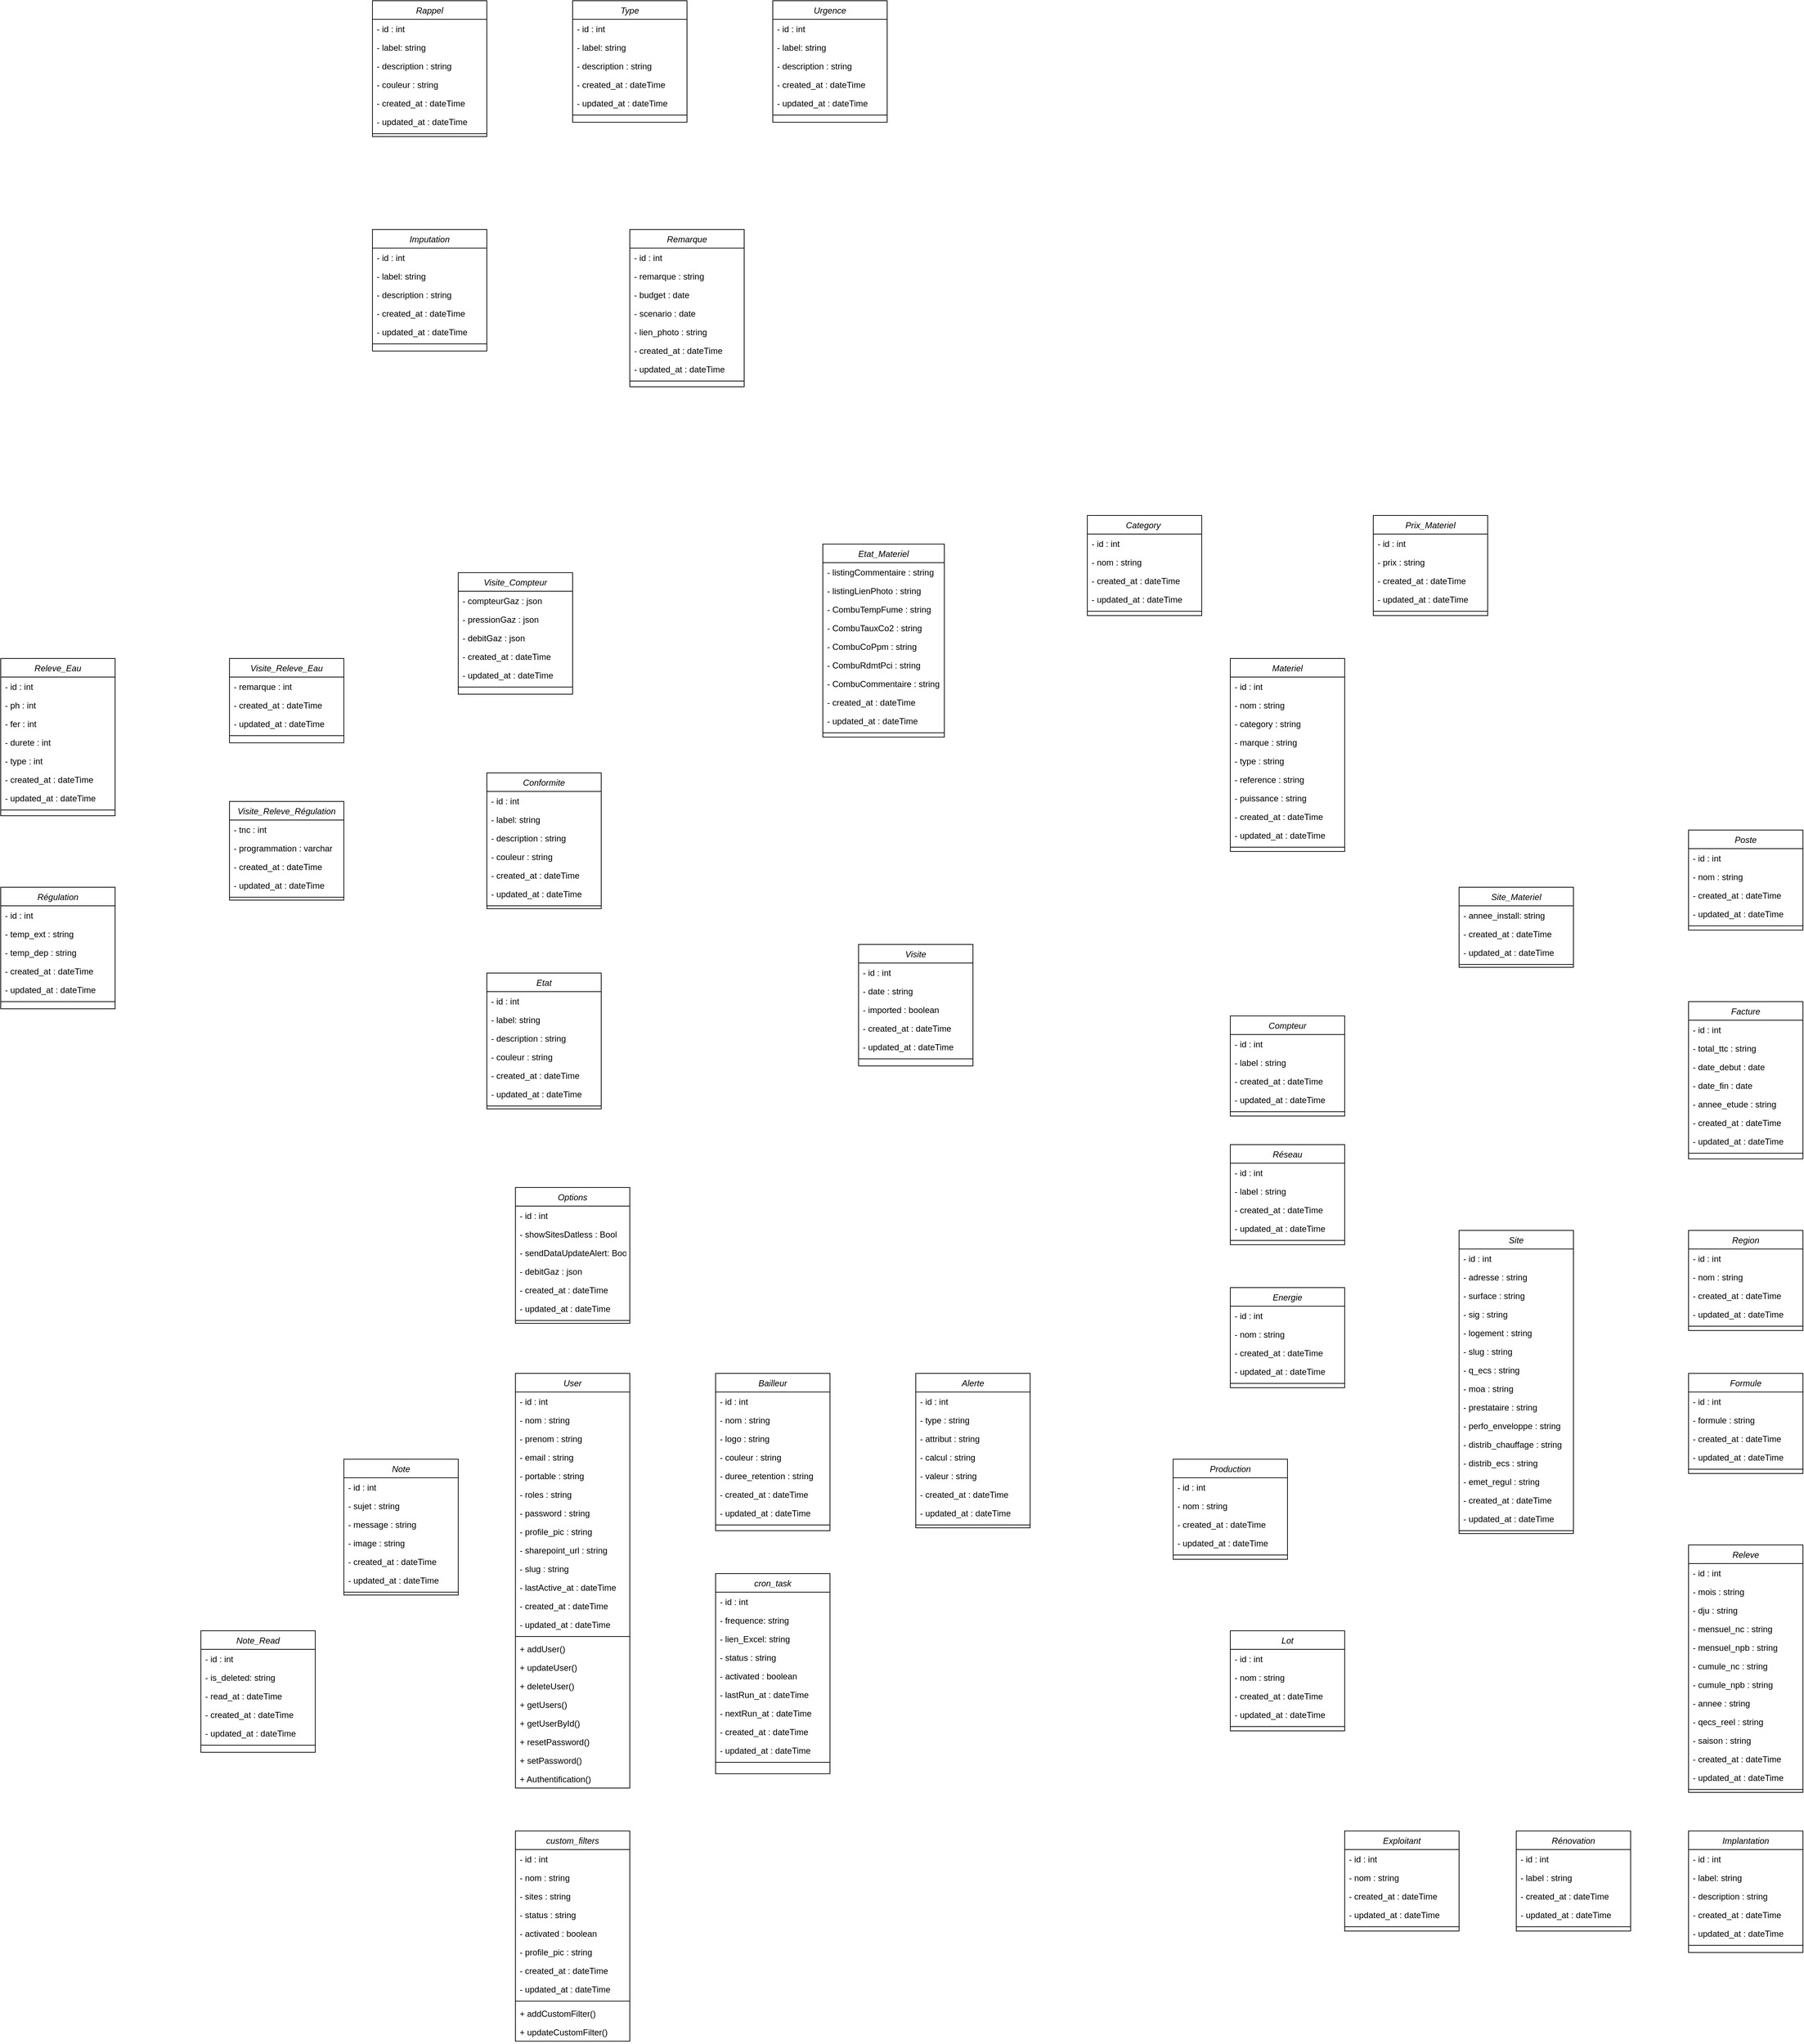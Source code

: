 <mxfile version="24.6.4" type="github">
  <diagram id="C5RBs43oDa-KdzZeNtuy" name="Page-1">
    <mxGraphModel dx="9884" dy="6473" grid="1" gridSize="10" guides="1" tooltips="1" connect="1" arrows="1" fold="1" page="1" pageScale="1" pageWidth="827" pageHeight="1169" math="0" shadow="0">
      <root>
        <mxCell id="WIyWlLk6GJQsqaUBKTNV-0" />
        <mxCell id="WIyWlLk6GJQsqaUBKTNV-1" parent="WIyWlLk6GJQsqaUBKTNV-0" />
        <mxCell id="zkfFHV4jXpPFQw0GAbJ--0" value="User" style="swimlane;fontStyle=2;align=center;verticalAlign=top;childLayout=stackLayout;horizontal=1;startSize=26;horizontalStack=0;resizeParent=1;resizeLast=0;collapsible=1;marginBottom=0;rounded=0;shadow=0;strokeWidth=1;" parent="WIyWlLk6GJQsqaUBKTNV-1" vertex="1">
          <mxGeometry x="-480" y="200" width="160" height="580" as="geometry">
            <mxRectangle x="230" y="140" width="160" height="26" as="alternateBounds" />
          </mxGeometry>
        </mxCell>
        <mxCell id="zkfFHV4jXpPFQw0GAbJ--1" value="- id : int" style="text;align=left;verticalAlign=top;spacingLeft=4;spacingRight=4;overflow=hidden;rotatable=0;points=[[0,0.5],[1,0.5]];portConstraint=eastwest;" parent="zkfFHV4jXpPFQw0GAbJ--0" vertex="1">
          <mxGeometry y="26" width="160" height="26" as="geometry" />
        </mxCell>
        <mxCell id="zkfFHV4jXpPFQw0GAbJ--2" value="- nom : string     " style="text;align=left;verticalAlign=top;spacingLeft=4;spacingRight=4;overflow=hidden;rotatable=0;points=[[0,0.5],[1,0.5]];portConstraint=eastwest;rounded=0;shadow=0;html=0;" parent="zkfFHV4jXpPFQw0GAbJ--0" vertex="1">
          <mxGeometry y="52" width="160" height="26" as="geometry" />
        </mxCell>
        <mxCell id="zkfFHV4jXpPFQw0GAbJ--3" value="- prenom : string" style="text;align=left;verticalAlign=top;spacingLeft=4;spacingRight=4;overflow=hidden;rotatable=0;points=[[0,0.5],[1,0.5]];portConstraint=eastwest;rounded=0;shadow=0;html=0;" parent="zkfFHV4jXpPFQw0GAbJ--0" vertex="1">
          <mxGeometry y="78" width="160" height="26" as="geometry" />
        </mxCell>
        <mxCell id="gKx4b5hwT7k1I4bwkcrA-1" value="- email : string" style="text;align=left;verticalAlign=top;spacingLeft=4;spacingRight=4;overflow=hidden;rotatable=0;points=[[0,0.5],[1,0.5]];portConstraint=eastwest;rounded=0;shadow=0;html=0;" vertex="1" parent="zkfFHV4jXpPFQw0GAbJ--0">
          <mxGeometry y="104" width="160" height="26" as="geometry" />
        </mxCell>
        <mxCell id="gKx4b5hwT7k1I4bwkcrA-2" value="- portable : string" style="text;align=left;verticalAlign=top;spacingLeft=4;spacingRight=4;overflow=hidden;rotatable=0;points=[[0,0.5],[1,0.5]];portConstraint=eastwest;rounded=0;shadow=0;html=0;" vertex="1" parent="zkfFHV4jXpPFQw0GAbJ--0">
          <mxGeometry y="130" width="160" height="26" as="geometry" />
        </mxCell>
        <mxCell id="gKx4b5hwT7k1I4bwkcrA-3" value="- roles : string" style="text;align=left;verticalAlign=top;spacingLeft=4;spacingRight=4;overflow=hidden;rotatable=0;points=[[0,0.5],[1,0.5]];portConstraint=eastwest;rounded=0;shadow=0;html=0;" vertex="1" parent="zkfFHV4jXpPFQw0GAbJ--0">
          <mxGeometry y="156" width="160" height="26" as="geometry" />
        </mxCell>
        <mxCell id="gKx4b5hwT7k1I4bwkcrA-7" value="- password : string" style="text;align=left;verticalAlign=top;spacingLeft=4;spacingRight=4;overflow=hidden;rotatable=0;points=[[0,0.5],[1,0.5]];portConstraint=eastwest;rounded=0;shadow=0;html=0;" vertex="1" parent="zkfFHV4jXpPFQw0GAbJ--0">
          <mxGeometry y="182" width="160" height="26" as="geometry" />
        </mxCell>
        <mxCell id="gKx4b5hwT7k1I4bwkcrA-8" value="- profile_pic : string" style="text;align=left;verticalAlign=top;spacingLeft=4;spacingRight=4;overflow=hidden;rotatable=0;points=[[0,0.5],[1,0.5]];portConstraint=eastwest;rounded=0;shadow=0;html=0;" vertex="1" parent="zkfFHV4jXpPFQw0GAbJ--0">
          <mxGeometry y="208" width="160" height="26" as="geometry" />
        </mxCell>
        <mxCell id="gKx4b5hwT7k1I4bwkcrA-9" value="- sharepoint_url : string" style="text;align=left;verticalAlign=top;spacingLeft=4;spacingRight=4;overflow=hidden;rotatable=0;points=[[0,0.5],[1,0.5]];portConstraint=eastwest;rounded=0;shadow=0;html=0;" vertex="1" parent="zkfFHV4jXpPFQw0GAbJ--0">
          <mxGeometry y="234" width="160" height="26" as="geometry" />
        </mxCell>
        <mxCell id="gKx4b5hwT7k1I4bwkcrA-10" value="- slug : string" style="text;align=left;verticalAlign=top;spacingLeft=4;spacingRight=4;overflow=hidden;rotatable=0;points=[[0,0.5],[1,0.5]];portConstraint=eastwest;rounded=0;shadow=0;html=0;" vertex="1" parent="zkfFHV4jXpPFQw0GAbJ--0">
          <mxGeometry y="260" width="160" height="26" as="geometry" />
        </mxCell>
        <mxCell id="gKx4b5hwT7k1I4bwkcrA-11" value="- lastActive_at : dateTime" style="text;align=left;verticalAlign=top;spacingLeft=4;spacingRight=4;overflow=hidden;rotatable=0;points=[[0,0.5],[1,0.5]];portConstraint=eastwest;rounded=0;shadow=0;html=0;" vertex="1" parent="zkfFHV4jXpPFQw0GAbJ--0">
          <mxGeometry y="286" width="160" height="26" as="geometry" />
        </mxCell>
        <mxCell id="gKx4b5hwT7k1I4bwkcrA-4" value="- created_at : dateTime" style="text;align=left;verticalAlign=top;spacingLeft=4;spacingRight=4;overflow=hidden;rotatable=0;points=[[0,0.5],[1,0.5]];portConstraint=eastwest;rounded=0;shadow=0;html=0;" vertex="1" parent="zkfFHV4jXpPFQw0GAbJ--0">
          <mxGeometry y="312" width="160" height="26" as="geometry" />
        </mxCell>
        <mxCell id="gKx4b5hwT7k1I4bwkcrA-6" value="- updated_at : dateTime" style="text;align=left;verticalAlign=top;spacingLeft=4;spacingRight=4;overflow=hidden;rotatable=0;points=[[0,0.5],[1,0.5]];portConstraint=eastwest;rounded=0;shadow=0;html=0;" vertex="1" parent="zkfFHV4jXpPFQw0GAbJ--0">
          <mxGeometry y="338" width="160" height="26" as="geometry" />
        </mxCell>
        <mxCell id="zkfFHV4jXpPFQw0GAbJ--4" value="" style="line;html=1;strokeWidth=1;align=left;verticalAlign=middle;spacingTop=-1;spacingLeft=3;spacingRight=3;rotatable=0;labelPosition=right;points=[];portConstraint=eastwest;" parent="zkfFHV4jXpPFQw0GAbJ--0" vertex="1">
          <mxGeometry y="364" width="160" height="8" as="geometry" />
        </mxCell>
        <mxCell id="zkfFHV4jXpPFQw0GAbJ--5" value="+ addUser()" style="text;align=left;verticalAlign=top;spacingLeft=4;spacingRight=4;overflow=hidden;rotatable=0;points=[[0,0.5],[1,0.5]];portConstraint=eastwest;" parent="zkfFHV4jXpPFQw0GAbJ--0" vertex="1">
          <mxGeometry y="372" width="160" height="26" as="geometry" />
        </mxCell>
        <mxCell id="gKx4b5hwT7k1I4bwkcrA-14" value="+ updateUser()" style="text;align=left;verticalAlign=top;spacingLeft=4;spacingRight=4;overflow=hidden;rotatable=0;points=[[0,0.5],[1,0.5]];portConstraint=eastwest;" vertex="1" parent="zkfFHV4jXpPFQw0GAbJ--0">
          <mxGeometry y="398" width="160" height="26" as="geometry" />
        </mxCell>
        <mxCell id="gKx4b5hwT7k1I4bwkcrA-15" value="+ deleteUser()" style="text;align=left;verticalAlign=top;spacingLeft=4;spacingRight=4;overflow=hidden;rotatable=0;points=[[0,0.5],[1,0.5]];portConstraint=eastwest;" vertex="1" parent="zkfFHV4jXpPFQw0GAbJ--0">
          <mxGeometry y="424" width="160" height="26" as="geometry" />
        </mxCell>
        <mxCell id="gKx4b5hwT7k1I4bwkcrA-16" value="+ getUsers()" style="text;align=left;verticalAlign=top;spacingLeft=4;spacingRight=4;overflow=hidden;rotatable=0;points=[[0,0.5],[1,0.5]];portConstraint=eastwest;" vertex="1" parent="zkfFHV4jXpPFQw0GAbJ--0">
          <mxGeometry y="450" width="160" height="26" as="geometry" />
        </mxCell>
        <mxCell id="gKx4b5hwT7k1I4bwkcrA-23" value="+ getUserById()" style="text;align=left;verticalAlign=top;spacingLeft=4;spacingRight=4;overflow=hidden;rotatable=0;points=[[0,0.5],[1,0.5]];portConstraint=eastwest;" vertex="1" parent="zkfFHV4jXpPFQw0GAbJ--0">
          <mxGeometry y="476" width="160" height="26" as="geometry" />
        </mxCell>
        <mxCell id="gKx4b5hwT7k1I4bwkcrA-18" value="+ resetPassword()" style="text;align=left;verticalAlign=top;spacingLeft=4;spacingRight=4;overflow=hidden;rotatable=0;points=[[0,0.5],[1,0.5]];portConstraint=eastwest;" vertex="1" parent="zkfFHV4jXpPFQw0GAbJ--0">
          <mxGeometry y="502" width="160" height="26" as="geometry" />
        </mxCell>
        <mxCell id="gKx4b5hwT7k1I4bwkcrA-22" value="+ setPassword()" style="text;align=left;verticalAlign=top;spacingLeft=4;spacingRight=4;overflow=hidden;rotatable=0;points=[[0,0.5],[1,0.5]];portConstraint=eastwest;" vertex="1" parent="zkfFHV4jXpPFQw0GAbJ--0">
          <mxGeometry y="528" width="160" height="26" as="geometry" />
        </mxCell>
        <mxCell id="gKx4b5hwT7k1I4bwkcrA-21" value="+ Authentification()" style="text;align=left;verticalAlign=top;spacingLeft=4;spacingRight=4;overflow=hidden;rotatable=0;points=[[0,0.5],[1,0.5]];portConstraint=eastwest;" vertex="1" parent="zkfFHV4jXpPFQw0GAbJ--0">
          <mxGeometry y="554" width="160" height="26" as="geometry" />
        </mxCell>
        <mxCell id="gKx4b5hwT7k1I4bwkcrA-28" value="custom_filters" style="swimlane;fontStyle=2;align=center;verticalAlign=top;childLayout=stackLayout;horizontal=1;startSize=26;horizontalStack=0;resizeParent=1;resizeLast=0;collapsible=1;marginBottom=0;rounded=0;shadow=0;strokeWidth=1;" vertex="1" parent="WIyWlLk6GJQsqaUBKTNV-1">
          <mxGeometry x="-480" y="840" width="160" height="294" as="geometry">
            <mxRectangle x="230" y="140" width="160" height="26" as="alternateBounds" />
          </mxGeometry>
        </mxCell>
        <mxCell id="gKx4b5hwT7k1I4bwkcrA-29" value="- id : int" style="text;align=left;verticalAlign=top;spacingLeft=4;spacingRight=4;overflow=hidden;rotatable=0;points=[[0,0.5],[1,0.5]];portConstraint=eastwest;" vertex="1" parent="gKx4b5hwT7k1I4bwkcrA-28">
          <mxGeometry y="26" width="160" height="26" as="geometry" />
        </mxCell>
        <mxCell id="gKx4b5hwT7k1I4bwkcrA-30" value="- nom : string     " style="text;align=left;verticalAlign=top;spacingLeft=4;spacingRight=4;overflow=hidden;rotatable=0;points=[[0,0.5],[1,0.5]];portConstraint=eastwest;rounded=0;shadow=0;html=0;" vertex="1" parent="gKx4b5hwT7k1I4bwkcrA-28">
          <mxGeometry y="52" width="160" height="26" as="geometry" />
        </mxCell>
        <mxCell id="gKx4b5hwT7k1I4bwkcrA-31" value="- sites : string" style="text;align=left;verticalAlign=top;spacingLeft=4;spacingRight=4;overflow=hidden;rotatable=0;points=[[0,0.5],[1,0.5]];portConstraint=eastwest;rounded=0;shadow=0;html=0;" vertex="1" parent="gKx4b5hwT7k1I4bwkcrA-28">
          <mxGeometry y="78" width="160" height="26" as="geometry" />
        </mxCell>
        <mxCell id="gKx4b5hwT7k1I4bwkcrA-32" value="- status : string" style="text;align=left;verticalAlign=top;spacingLeft=4;spacingRight=4;overflow=hidden;rotatable=0;points=[[0,0.5],[1,0.5]];portConstraint=eastwest;rounded=0;shadow=0;html=0;" vertex="1" parent="gKx4b5hwT7k1I4bwkcrA-28">
          <mxGeometry y="104" width="160" height="26" as="geometry" />
        </mxCell>
        <mxCell id="gKx4b5hwT7k1I4bwkcrA-33" value="- activated : boolean" style="text;align=left;verticalAlign=top;spacingLeft=4;spacingRight=4;overflow=hidden;rotatable=0;points=[[0,0.5],[1,0.5]];portConstraint=eastwest;rounded=0;shadow=0;html=0;" vertex="1" parent="gKx4b5hwT7k1I4bwkcrA-28">
          <mxGeometry y="130" width="160" height="26" as="geometry" />
        </mxCell>
        <mxCell id="gKx4b5hwT7k1I4bwkcrA-36" value="- profile_pic : string" style="text;align=left;verticalAlign=top;spacingLeft=4;spacingRight=4;overflow=hidden;rotatable=0;points=[[0,0.5],[1,0.5]];portConstraint=eastwest;rounded=0;shadow=0;html=0;" vertex="1" parent="gKx4b5hwT7k1I4bwkcrA-28">
          <mxGeometry y="156" width="160" height="26" as="geometry" />
        </mxCell>
        <mxCell id="gKx4b5hwT7k1I4bwkcrA-40" value="- created_at : dateTime" style="text;align=left;verticalAlign=top;spacingLeft=4;spacingRight=4;overflow=hidden;rotatable=0;points=[[0,0.5],[1,0.5]];portConstraint=eastwest;rounded=0;shadow=0;html=0;" vertex="1" parent="gKx4b5hwT7k1I4bwkcrA-28">
          <mxGeometry y="182" width="160" height="26" as="geometry" />
        </mxCell>
        <mxCell id="gKx4b5hwT7k1I4bwkcrA-41" value="- updated_at : dateTime" style="text;align=left;verticalAlign=top;spacingLeft=4;spacingRight=4;overflow=hidden;rotatable=0;points=[[0,0.5],[1,0.5]];portConstraint=eastwest;rounded=0;shadow=0;html=0;" vertex="1" parent="gKx4b5hwT7k1I4bwkcrA-28">
          <mxGeometry y="208" width="160" height="26" as="geometry" />
        </mxCell>
        <mxCell id="gKx4b5hwT7k1I4bwkcrA-42" value="" style="line;html=1;strokeWidth=1;align=left;verticalAlign=middle;spacingTop=-1;spacingLeft=3;spacingRight=3;rotatable=0;labelPosition=right;points=[];portConstraint=eastwest;" vertex="1" parent="gKx4b5hwT7k1I4bwkcrA-28">
          <mxGeometry y="234" width="160" height="8" as="geometry" />
        </mxCell>
        <mxCell id="gKx4b5hwT7k1I4bwkcrA-43" value="+ addCustomFilter()" style="text;align=left;verticalAlign=top;spacingLeft=4;spacingRight=4;overflow=hidden;rotatable=0;points=[[0,0.5],[1,0.5]];portConstraint=eastwest;" vertex="1" parent="gKx4b5hwT7k1I4bwkcrA-28">
          <mxGeometry y="242" width="160" height="26" as="geometry" />
        </mxCell>
        <mxCell id="gKx4b5hwT7k1I4bwkcrA-44" value="+ updateCustomFilter()" style="text;align=left;verticalAlign=top;spacingLeft=4;spacingRight=4;overflow=hidden;rotatable=0;points=[[0,0.5],[1,0.5]];portConstraint=eastwest;" vertex="1" parent="gKx4b5hwT7k1I4bwkcrA-28">
          <mxGeometry y="268" width="160" height="26" as="geometry" />
        </mxCell>
        <mxCell id="gKx4b5hwT7k1I4bwkcrA-61" value="cron_task" style="swimlane;fontStyle=2;align=center;verticalAlign=top;childLayout=stackLayout;horizontal=1;startSize=26;horizontalStack=0;resizeParent=1;resizeLast=0;collapsible=1;marginBottom=0;rounded=0;shadow=0;strokeWidth=1;" vertex="1" parent="WIyWlLk6GJQsqaUBKTNV-1">
          <mxGeometry x="-200" y="480" width="160" height="280" as="geometry">
            <mxRectangle x="230" y="140" width="160" height="26" as="alternateBounds" />
          </mxGeometry>
        </mxCell>
        <mxCell id="gKx4b5hwT7k1I4bwkcrA-62" value="- id : int" style="text;align=left;verticalAlign=top;spacingLeft=4;spacingRight=4;overflow=hidden;rotatable=0;points=[[0,0.5],[1,0.5]];portConstraint=eastwest;" vertex="1" parent="gKx4b5hwT7k1I4bwkcrA-61">
          <mxGeometry y="26" width="160" height="26" as="geometry" />
        </mxCell>
        <mxCell id="gKx4b5hwT7k1I4bwkcrA-63" value="- frequence: string     " style="text;align=left;verticalAlign=top;spacingLeft=4;spacingRight=4;overflow=hidden;rotatable=0;points=[[0,0.5],[1,0.5]];portConstraint=eastwest;rounded=0;shadow=0;html=0;" vertex="1" parent="gKx4b5hwT7k1I4bwkcrA-61">
          <mxGeometry y="52" width="160" height="26" as="geometry" />
        </mxCell>
        <mxCell id="gKx4b5hwT7k1I4bwkcrA-64" value="- lien_Excel: string" style="text;align=left;verticalAlign=top;spacingLeft=4;spacingRight=4;overflow=hidden;rotatable=0;points=[[0,0.5],[1,0.5]];portConstraint=eastwest;rounded=0;shadow=0;html=0;" vertex="1" parent="gKx4b5hwT7k1I4bwkcrA-61">
          <mxGeometry y="78" width="160" height="26" as="geometry" />
        </mxCell>
        <mxCell id="gKx4b5hwT7k1I4bwkcrA-65" value="- status : string" style="text;align=left;verticalAlign=top;spacingLeft=4;spacingRight=4;overflow=hidden;rotatable=0;points=[[0,0.5],[1,0.5]];portConstraint=eastwest;rounded=0;shadow=0;html=0;" vertex="1" parent="gKx4b5hwT7k1I4bwkcrA-61">
          <mxGeometry y="104" width="160" height="26" as="geometry" />
        </mxCell>
        <mxCell id="gKx4b5hwT7k1I4bwkcrA-66" value="- activated : boolean" style="text;align=left;verticalAlign=top;spacingLeft=4;spacingRight=4;overflow=hidden;rotatable=0;points=[[0,0.5],[1,0.5]];portConstraint=eastwest;rounded=0;shadow=0;html=0;" vertex="1" parent="gKx4b5hwT7k1I4bwkcrA-61">
          <mxGeometry y="130" width="160" height="26" as="geometry" />
        </mxCell>
        <mxCell id="gKx4b5hwT7k1I4bwkcrA-67" value="- lastRun_at : dateTime" style="text;align=left;verticalAlign=top;spacingLeft=4;spacingRight=4;overflow=hidden;rotatable=0;points=[[0,0.5],[1,0.5]];portConstraint=eastwest;rounded=0;shadow=0;html=0;" vertex="1" parent="gKx4b5hwT7k1I4bwkcrA-61">
          <mxGeometry y="156" width="160" height="26" as="geometry" />
        </mxCell>
        <mxCell id="gKx4b5hwT7k1I4bwkcrA-74" value="- nextRun_at : dateTime" style="text;align=left;verticalAlign=top;spacingLeft=4;spacingRight=4;overflow=hidden;rotatable=0;points=[[0,0.5],[1,0.5]];portConstraint=eastwest;rounded=0;shadow=0;html=0;" vertex="1" parent="gKx4b5hwT7k1I4bwkcrA-61">
          <mxGeometry y="182" width="160" height="26" as="geometry" />
        </mxCell>
        <mxCell id="gKx4b5hwT7k1I4bwkcrA-68" value="- created_at : dateTime" style="text;align=left;verticalAlign=top;spacingLeft=4;spacingRight=4;overflow=hidden;rotatable=0;points=[[0,0.5],[1,0.5]];portConstraint=eastwest;rounded=0;shadow=0;html=0;" vertex="1" parent="gKx4b5hwT7k1I4bwkcrA-61">
          <mxGeometry y="208" width="160" height="26" as="geometry" />
        </mxCell>
        <mxCell id="gKx4b5hwT7k1I4bwkcrA-69" value="- updated_at : dateTime" style="text;align=left;verticalAlign=top;spacingLeft=4;spacingRight=4;overflow=hidden;rotatable=0;points=[[0,0.5],[1,0.5]];portConstraint=eastwest;rounded=0;shadow=0;html=0;" vertex="1" parent="gKx4b5hwT7k1I4bwkcrA-61">
          <mxGeometry y="234" width="160" height="26" as="geometry" />
        </mxCell>
        <mxCell id="gKx4b5hwT7k1I4bwkcrA-70" value="" style="line;html=1;strokeWidth=1;align=left;verticalAlign=middle;spacingTop=-1;spacingLeft=3;spacingRight=3;rotatable=0;labelPosition=right;points=[];portConstraint=eastwest;" vertex="1" parent="gKx4b5hwT7k1I4bwkcrA-61">
          <mxGeometry y="260" width="160" height="8" as="geometry" />
        </mxCell>
        <mxCell id="gKx4b5hwT7k1I4bwkcrA-76" value="Bailleur" style="swimlane;fontStyle=2;align=center;verticalAlign=top;childLayout=stackLayout;horizontal=1;startSize=26;horizontalStack=0;resizeParent=1;resizeLast=0;collapsible=1;marginBottom=0;rounded=0;shadow=0;strokeWidth=1;" vertex="1" parent="WIyWlLk6GJQsqaUBKTNV-1">
          <mxGeometry x="-200" y="200" width="160" height="220" as="geometry">
            <mxRectangle x="230" y="140" width="160" height="26" as="alternateBounds" />
          </mxGeometry>
        </mxCell>
        <mxCell id="gKx4b5hwT7k1I4bwkcrA-77" value="- id : int" style="text;align=left;verticalAlign=top;spacingLeft=4;spacingRight=4;overflow=hidden;rotatable=0;points=[[0,0.5],[1,0.5]];portConstraint=eastwest;" vertex="1" parent="gKx4b5hwT7k1I4bwkcrA-76">
          <mxGeometry y="26" width="160" height="26" as="geometry" />
        </mxCell>
        <mxCell id="gKx4b5hwT7k1I4bwkcrA-78" value="- nom : string     " style="text;align=left;verticalAlign=top;spacingLeft=4;spacingRight=4;overflow=hidden;rotatable=0;points=[[0,0.5],[1,0.5]];portConstraint=eastwest;rounded=0;shadow=0;html=0;" vertex="1" parent="gKx4b5hwT7k1I4bwkcrA-76">
          <mxGeometry y="52" width="160" height="26" as="geometry" />
        </mxCell>
        <mxCell id="gKx4b5hwT7k1I4bwkcrA-79" value="- logo : string" style="text;align=left;verticalAlign=top;spacingLeft=4;spacingRight=4;overflow=hidden;rotatable=0;points=[[0,0.5],[1,0.5]];portConstraint=eastwest;rounded=0;shadow=0;html=0;" vertex="1" parent="gKx4b5hwT7k1I4bwkcrA-76">
          <mxGeometry y="78" width="160" height="26" as="geometry" />
        </mxCell>
        <mxCell id="gKx4b5hwT7k1I4bwkcrA-80" value="- couleur : string" style="text;align=left;verticalAlign=top;spacingLeft=4;spacingRight=4;overflow=hidden;rotatable=0;points=[[0,0.5],[1,0.5]];portConstraint=eastwest;rounded=0;shadow=0;html=0;" vertex="1" parent="gKx4b5hwT7k1I4bwkcrA-76">
          <mxGeometry y="104" width="160" height="26" as="geometry" />
        </mxCell>
        <mxCell id="gKx4b5hwT7k1I4bwkcrA-81" value="- duree_retention : string" style="text;align=left;verticalAlign=top;spacingLeft=4;spacingRight=4;overflow=hidden;rotatable=0;points=[[0,0.5],[1,0.5]];portConstraint=eastwest;rounded=0;shadow=0;html=0;" vertex="1" parent="gKx4b5hwT7k1I4bwkcrA-76">
          <mxGeometry y="130" width="160" height="26" as="geometry" />
        </mxCell>
        <mxCell id="gKx4b5hwT7k1I4bwkcrA-84" value="- created_at : dateTime" style="text;align=left;verticalAlign=top;spacingLeft=4;spacingRight=4;overflow=hidden;rotatable=0;points=[[0,0.5],[1,0.5]];portConstraint=eastwest;rounded=0;shadow=0;html=0;" vertex="1" parent="gKx4b5hwT7k1I4bwkcrA-76">
          <mxGeometry y="156" width="160" height="26" as="geometry" />
        </mxCell>
        <mxCell id="gKx4b5hwT7k1I4bwkcrA-85" value="- updated_at : dateTime" style="text;align=left;verticalAlign=top;spacingLeft=4;spacingRight=4;overflow=hidden;rotatable=0;points=[[0,0.5],[1,0.5]];portConstraint=eastwest;rounded=0;shadow=0;html=0;" vertex="1" parent="gKx4b5hwT7k1I4bwkcrA-76">
          <mxGeometry y="182" width="160" height="26" as="geometry" />
        </mxCell>
        <mxCell id="gKx4b5hwT7k1I4bwkcrA-86" value="" style="line;html=1;strokeWidth=1;align=left;verticalAlign=middle;spacingTop=-1;spacingLeft=3;spacingRight=3;rotatable=0;labelPosition=right;points=[];portConstraint=eastwest;" vertex="1" parent="gKx4b5hwT7k1I4bwkcrA-76">
          <mxGeometry y="208" width="160" height="8" as="geometry" />
        </mxCell>
        <mxCell id="gKx4b5hwT7k1I4bwkcrA-87" value="Materiel" style="swimlane;fontStyle=2;align=center;verticalAlign=top;childLayout=stackLayout;horizontal=1;startSize=26;horizontalStack=0;resizeParent=1;resizeLast=0;collapsible=1;marginBottom=0;rounded=0;shadow=0;strokeWidth=1;" vertex="1" parent="WIyWlLk6GJQsqaUBKTNV-1">
          <mxGeometry x="520" y="-800" width="160" height="270" as="geometry">
            <mxRectangle x="230" y="140" width="160" height="26" as="alternateBounds" />
          </mxGeometry>
        </mxCell>
        <mxCell id="gKx4b5hwT7k1I4bwkcrA-88" value="- id : int" style="text;align=left;verticalAlign=top;spacingLeft=4;spacingRight=4;overflow=hidden;rotatable=0;points=[[0,0.5],[1,0.5]];portConstraint=eastwest;" vertex="1" parent="gKx4b5hwT7k1I4bwkcrA-87">
          <mxGeometry y="26" width="160" height="26" as="geometry" />
        </mxCell>
        <mxCell id="gKx4b5hwT7k1I4bwkcrA-89" value="- nom : string     " style="text;align=left;verticalAlign=top;spacingLeft=4;spacingRight=4;overflow=hidden;rotatable=0;points=[[0,0.5],[1,0.5]];portConstraint=eastwest;rounded=0;shadow=0;html=0;" vertex="1" parent="gKx4b5hwT7k1I4bwkcrA-87">
          <mxGeometry y="52" width="160" height="26" as="geometry" />
        </mxCell>
        <mxCell id="gKx4b5hwT7k1I4bwkcrA-96" value="- category : string     " style="text;align=left;verticalAlign=top;spacingLeft=4;spacingRight=4;overflow=hidden;rotatable=0;points=[[0,0.5],[1,0.5]];portConstraint=eastwest;rounded=0;shadow=0;html=0;" vertex="1" parent="gKx4b5hwT7k1I4bwkcrA-87">
          <mxGeometry y="78" width="160" height="26" as="geometry" />
        </mxCell>
        <mxCell id="gKx4b5hwT7k1I4bwkcrA-90" value="- marque : string" style="text;align=left;verticalAlign=top;spacingLeft=4;spacingRight=4;overflow=hidden;rotatable=0;points=[[0,0.5],[1,0.5]];portConstraint=eastwest;rounded=0;shadow=0;html=0;" vertex="1" parent="gKx4b5hwT7k1I4bwkcrA-87">
          <mxGeometry y="104" width="160" height="26" as="geometry" />
        </mxCell>
        <mxCell id="gKx4b5hwT7k1I4bwkcrA-91" value="- type : string" style="text;align=left;verticalAlign=top;spacingLeft=4;spacingRight=4;overflow=hidden;rotatable=0;points=[[0,0.5],[1,0.5]];portConstraint=eastwest;rounded=0;shadow=0;html=0;" vertex="1" parent="gKx4b5hwT7k1I4bwkcrA-87">
          <mxGeometry y="130" width="160" height="26" as="geometry" />
        </mxCell>
        <mxCell id="gKx4b5hwT7k1I4bwkcrA-92" value="- reference : string" style="text;align=left;verticalAlign=top;spacingLeft=4;spacingRight=4;overflow=hidden;rotatable=0;points=[[0,0.5],[1,0.5]];portConstraint=eastwest;rounded=0;shadow=0;html=0;" vertex="1" parent="gKx4b5hwT7k1I4bwkcrA-87">
          <mxGeometry y="156" width="160" height="26" as="geometry" />
        </mxCell>
        <mxCell id="gKx4b5hwT7k1I4bwkcrA-97" value="- puissance : string" style="text;align=left;verticalAlign=top;spacingLeft=4;spacingRight=4;overflow=hidden;rotatable=0;points=[[0,0.5],[1,0.5]];portConstraint=eastwest;rounded=0;shadow=0;html=0;" vertex="1" parent="gKx4b5hwT7k1I4bwkcrA-87">
          <mxGeometry y="182" width="160" height="26" as="geometry" />
        </mxCell>
        <mxCell id="gKx4b5hwT7k1I4bwkcrA-93" value="- created_at : dateTime" style="text;align=left;verticalAlign=top;spacingLeft=4;spacingRight=4;overflow=hidden;rotatable=0;points=[[0,0.5],[1,0.5]];portConstraint=eastwest;rounded=0;shadow=0;html=0;" vertex="1" parent="gKx4b5hwT7k1I4bwkcrA-87">
          <mxGeometry y="208" width="160" height="26" as="geometry" />
        </mxCell>
        <mxCell id="gKx4b5hwT7k1I4bwkcrA-94" value="- updated_at : dateTime" style="text;align=left;verticalAlign=top;spacingLeft=4;spacingRight=4;overflow=hidden;rotatable=0;points=[[0,0.5],[1,0.5]];portConstraint=eastwest;rounded=0;shadow=0;html=0;" vertex="1" parent="gKx4b5hwT7k1I4bwkcrA-87">
          <mxGeometry y="234" width="160" height="26" as="geometry" />
        </mxCell>
        <mxCell id="gKx4b5hwT7k1I4bwkcrA-95" value="" style="line;html=1;strokeWidth=1;align=left;verticalAlign=middle;spacingTop=-1;spacingLeft=3;spacingRight=3;rotatable=0;labelPosition=right;points=[];portConstraint=eastwest;" vertex="1" parent="gKx4b5hwT7k1I4bwkcrA-87">
          <mxGeometry y="260" width="160" height="8" as="geometry" />
        </mxCell>
        <mxCell id="gKx4b5hwT7k1I4bwkcrA-98" value="Category " style="swimlane;fontStyle=2;align=center;verticalAlign=top;childLayout=stackLayout;horizontal=1;startSize=26;horizontalStack=0;resizeParent=1;resizeLast=0;collapsible=1;marginBottom=0;rounded=0;shadow=0;strokeWidth=1;" vertex="1" parent="WIyWlLk6GJQsqaUBKTNV-1">
          <mxGeometry x="320" y="-1000" width="160" height="140" as="geometry">
            <mxRectangle x="230" y="140" width="160" height="26" as="alternateBounds" />
          </mxGeometry>
        </mxCell>
        <mxCell id="gKx4b5hwT7k1I4bwkcrA-99" value="- id : int" style="text;align=left;verticalAlign=top;spacingLeft=4;spacingRight=4;overflow=hidden;rotatable=0;points=[[0,0.5],[1,0.5]];portConstraint=eastwest;" vertex="1" parent="gKx4b5hwT7k1I4bwkcrA-98">
          <mxGeometry y="26" width="160" height="26" as="geometry" />
        </mxCell>
        <mxCell id="gKx4b5hwT7k1I4bwkcrA-100" value="- nom : string     " style="text;align=left;verticalAlign=top;spacingLeft=4;spacingRight=4;overflow=hidden;rotatable=0;points=[[0,0.5],[1,0.5]];portConstraint=eastwest;rounded=0;shadow=0;html=0;" vertex="1" parent="gKx4b5hwT7k1I4bwkcrA-98">
          <mxGeometry y="52" width="160" height="26" as="geometry" />
        </mxCell>
        <mxCell id="gKx4b5hwT7k1I4bwkcrA-106" value="- created_at : dateTime" style="text;align=left;verticalAlign=top;spacingLeft=4;spacingRight=4;overflow=hidden;rotatable=0;points=[[0,0.5],[1,0.5]];portConstraint=eastwest;rounded=0;shadow=0;html=0;" vertex="1" parent="gKx4b5hwT7k1I4bwkcrA-98">
          <mxGeometry y="78" width="160" height="26" as="geometry" />
        </mxCell>
        <mxCell id="gKx4b5hwT7k1I4bwkcrA-107" value="- updated_at : dateTime" style="text;align=left;verticalAlign=top;spacingLeft=4;spacingRight=4;overflow=hidden;rotatable=0;points=[[0,0.5],[1,0.5]];portConstraint=eastwest;rounded=0;shadow=0;html=0;" vertex="1" parent="gKx4b5hwT7k1I4bwkcrA-98">
          <mxGeometry y="104" width="160" height="26" as="geometry" />
        </mxCell>
        <mxCell id="gKx4b5hwT7k1I4bwkcrA-108" value="" style="line;html=1;strokeWidth=1;align=left;verticalAlign=middle;spacingTop=-1;spacingLeft=3;spacingRight=3;rotatable=0;labelPosition=right;points=[];portConstraint=eastwest;" vertex="1" parent="gKx4b5hwT7k1I4bwkcrA-98">
          <mxGeometry y="130" width="160" height="8" as="geometry" />
        </mxCell>
        <mxCell id="gKx4b5hwT7k1I4bwkcrA-109" value="Prix_Materiel" style="swimlane;fontStyle=2;align=center;verticalAlign=top;childLayout=stackLayout;horizontal=1;startSize=26;horizontalStack=0;resizeParent=1;resizeLast=0;collapsible=1;marginBottom=0;rounded=0;shadow=0;strokeWidth=1;" vertex="1" parent="WIyWlLk6GJQsqaUBKTNV-1">
          <mxGeometry x="720" y="-1000" width="160" height="140" as="geometry">
            <mxRectangle x="230" y="140" width="160" height="26" as="alternateBounds" />
          </mxGeometry>
        </mxCell>
        <mxCell id="gKx4b5hwT7k1I4bwkcrA-110" value="- id : int" style="text;align=left;verticalAlign=top;spacingLeft=4;spacingRight=4;overflow=hidden;rotatable=0;points=[[0,0.5],[1,0.5]];portConstraint=eastwest;" vertex="1" parent="gKx4b5hwT7k1I4bwkcrA-109">
          <mxGeometry y="26" width="160" height="26" as="geometry" />
        </mxCell>
        <mxCell id="gKx4b5hwT7k1I4bwkcrA-111" value="- prix : string     " style="text;align=left;verticalAlign=top;spacingLeft=4;spacingRight=4;overflow=hidden;rotatable=0;points=[[0,0.5],[1,0.5]];portConstraint=eastwest;rounded=0;shadow=0;html=0;" vertex="1" parent="gKx4b5hwT7k1I4bwkcrA-109">
          <mxGeometry y="52" width="160" height="26" as="geometry" />
        </mxCell>
        <mxCell id="gKx4b5hwT7k1I4bwkcrA-117" value="- created_at : dateTime" style="text;align=left;verticalAlign=top;spacingLeft=4;spacingRight=4;overflow=hidden;rotatable=0;points=[[0,0.5],[1,0.5]];portConstraint=eastwest;rounded=0;shadow=0;html=0;" vertex="1" parent="gKx4b5hwT7k1I4bwkcrA-109">
          <mxGeometry y="78" width="160" height="26" as="geometry" />
        </mxCell>
        <mxCell id="gKx4b5hwT7k1I4bwkcrA-118" value="- updated_at : dateTime" style="text;align=left;verticalAlign=top;spacingLeft=4;spacingRight=4;overflow=hidden;rotatable=0;points=[[0,0.5],[1,0.5]];portConstraint=eastwest;rounded=0;shadow=0;html=0;" vertex="1" parent="gKx4b5hwT7k1I4bwkcrA-109">
          <mxGeometry y="104" width="160" height="26" as="geometry" />
        </mxCell>
        <mxCell id="gKx4b5hwT7k1I4bwkcrA-119" value="" style="line;html=1;strokeWidth=1;align=left;verticalAlign=middle;spacingTop=-1;spacingLeft=3;spacingRight=3;rotatable=0;labelPosition=right;points=[];portConstraint=eastwest;" vertex="1" parent="gKx4b5hwT7k1I4bwkcrA-109">
          <mxGeometry y="130" width="160" height="8" as="geometry" />
        </mxCell>
        <mxCell id="gKx4b5hwT7k1I4bwkcrA-120" value="Etat" style="swimlane;fontStyle=2;align=center;verticalAlign=top;childLayout=stackLayout;horizontal=1;startSize=26;horizontalStack=0;resizeParent=1;resizeLast=0;collapsible=1;marginBottom=0;rounded=0;shadow=0;strokeWidth=1;direction=east;" vertex="1" parent="WIyWlLk6GJQsqaUBKTNV-1">
          <mxGeometry x="-520" y="-360" width="160" height="190" as="geometry">
            <mxRectangle x="230" y="140" width="160" height="26" as="alternateBounds" />
          </mxGeometry>
        </mxCell>
        <mxCell id="gKx4b5hwT7k1I4bwkcrA-121" value="- id : int" style="text;align=left;verticalAlign=top;spacingLeft=4;spacingRight=4;overflow=hidden;rotatable=0;points=[[0,0.5],[1,0.5]];portConstraint=eastwest;" vertex="1" parent="gKx4b5hwT7k1I4bwkcrA-120">
          <mxGeometry y="26" width="160" height="26" as="geometry" />
        </mxCell>
        <mxCell id="gKx4b5hwT7k1I4bwkcrA-122" value="- label: string     " style="text;align=left;verticalAlign=top;spacingLeft=4;spacingRight=4;overflow=hidden;rotatable=0;points=[[0,0.5],[1,0.5]];portConstraint=eastwest;rounded=0;shadow=0;html=0;" vertex="1" parent="gKx4b5hwT7k1I4bwkcrA-120">
          <mxGeometry y="52" width="160" height="26" as="geometry" />
        </mxCell>
        <mxCell id="gKx4b5hwT7k1I4bwkcrA-126" value="- description : string     " style="text;align=left;verticalAlign=top;spacingLeft=4;spacingRight=4;overflow=hidden;rotatable=0;points=[[0,0.5],[1,0.5]];portConstraint=eastwest;rounded=0;shadow=0;html=0;" vertex="1" parent="gKx4b5hwT7k1I4bwkcrA-120">
          <mxGeometry y="78" width="160" height="26" as="geometry" />
        </mxCell>
        <mxCell id="gKx4b5hwT7k1I4bwkcrA-127" value="- couleur : string     " style="text;align=left;verticalAlign=top;spacingLeft=4;spacingRight=4;overflow=hidden;rotatable=0;points=[[0,0.5],[1,0.5]];portConstraint=eastwest;rounded=0;shadow=0;html=0;" vertex="1" parent="gKx4b5hwT7k1I4bwkcrA-120">
          <mxGeometry y="104" width="160" height="26" as="geometry" />
        </mxCell>
        <mxCell id="gKx4b5hwT7k1I4bwkcrA-123" value="- created_at : dateTime" style="text;align=left;verticalAlign=top;spacingLeft=4;spacingRight=4;overflow=hidden;rotatable=0;points=[[0,0.5],[1,0.5]];portConstraint=eastwest;rounded=0;shadow=0;html=0;" vertex="1" parent="gKx4b5hwT7k1I4bwkcrA-120">
          <mxGeometry y="130" width="160" height="26" as="geometry" />
        </mxCell>
        <mxCell id="gKx4b5hwT7k1I4bwkcrA-124" value="- updated_at : dateTime" style="text;align=left;verticalAlign=top;spacingLeft=4;spacingRight=4;overflow=hidden;rotatable=0;points=[[0,0.5],[1,0.5]];portConstraint=eastwest;rounded=0;shadow=0;html=0;" vertex="1" parent="gKx4b5hwT7k1I4bwkcrA-120">
          <mxGeometry y="156" width="160" height="26" as="geometry" />
        </mxCell>
        <mxCell id="gKx4b5hwT7k1I4bwkcrA-125" value="" style="line;html=1;strokeWidth=1;align=left;verticalAlign=middle;spacingTop=-1;spacingLeft=3;spacingRight=3;rotatable=0;labelPosition=right;points=[];portConstraint=eastwest;" vertex="1" parent="gKx4b5hwT7k1I4bwkcrA-120">
          <mxGeometry y="182" width="160" height="8" as="geometry" />
        </mxCell>
        <mxCell id="gKx4b5hwT7k1I4bwkcrA-128" value="Conformite" style="swimlane;fontStyle=2;align=center;verticalAlign=top;childLayout=stackLayout;horizontal=1;startSize=26;horizontalStack=0;resizeParent=1;resizeLast=0;collapsible=1;marginBottom=0;rounded=0;shadow=0;strokeWidth=1;direction=east;" vertex="1" parent="WIyWlLk6GJQsqaUBKTNV-1">
          <mxGeometry x="-520" y="-640" width="160" height="190" as="geometry">
            <mxRectangle x="230" y="140" width="160" height="26" as="alternateBounds" />
          </mxGeometry>
        </mxCell>
        <mxCell id="gKx4b5hwT7k1I4bwkcrA-129" value="- id : int" style="text;align=left;verticalAlign=top;spacingLeft=4;spacingRight=4;overflow=hidden;rotatable=0;points=[[0,0.5],[1,0.5]];portConstraint=eastwest;" vertex="1" parent="gKx4b5hwT7k1I4bwkcrA-128">
          <mxGeometry y="26" width="160" height="26" as="geometry" />
        </mxCell>
        <mxCell id="gKx4b5hwT7k1I4bwkcrA-130" value="- label: string     " style="text;align=left;verticalAlign=top;spacingLeft=4;spacingRight=4;overflow=hidden;rotatable=0;points=[[0,0.5],[1,0.5]];portConstraint=eastwest;rounded=0;shadow=0;html=0;" vertex="1" parent="gKx4b5hwT7k1I4bwkcrA-128">
          <mxGeometry y="52" width="160" height="26" as="geometry" />
        </mxCell>
        <mxCell id="gKx4b5hwT7k1I4bwkcrA-131" value="- description : string     " style="text;align=left;verticalAlign=top;spacingLeft=4;spacingRight=4;overflow=hidden;rotatable=0;points=[[0,0.5],[1,0.5]];portConstraint=eastwest;rounded=0;shadow=0;html=0;" vertex="1" parent="gKx4b5hwT7k1I4bwkcrA-128">
          <mxGeometry y="78" width="160" height="26" as="geometry" />
        </mxCell>
        <mxCell id="gKx4b5hwT7k1I4bwkcrA-132" value="- couleur : string     " style="text;align=left;verticalAlign=top;spacingLeft=4;spacingRight=4;overflow=hidden;rotatable=0;points=[[0,0.5],[1,0.5]];portConstraint=eastwest;rounded=0;shadow=0;html=0;" vertex="1" parent="gKx4b5hwT7k1I4bwkcrA-128">
          <mxGeometry y="104" width="160" height="26" as="geometry" />
        </mxCell>
        <mxCell id="gKx4b5hwT7k1I4bwkcrA-133" value="- created_at : dateTime" style="text;align=left;verticalAlign=top;spacingLeft=4;spacingRight=4;overflow=hidden;rotatable=0;points=[[0,0.5],[1,0.5]];portConstraint=eastwest;rounded=0;shadow=0;html=0;" vertex="1" parent="gKx4b5hwT7k1I4bwkcrA-128">
          <mxGeometry y="130" width="160" height="26" as="geometry" />
        </mxCell>
        <mxCell id="gKx4b5hwT7k1I4bwkcrA-134" value="- updated_at : dateTime" style="text;align=left;verticalAlign=top;spacingLeft=4;spacingRight=4;overflow=hidden;rotatable=0;points=[[0,0.5],[1,0.5]];portConstraint=eastwest;rounded=0;shadow=0;html=0;" vertex="1" parent="gKx4b5hwT7k1I4bwkcrA-128">
          <mxGeometry y="156" width="160" height="26" as="geometry" />
        </mxCell>
        <mxCell id="gKx4b5hwT7k1I4bwkcrA-135" value="" style="line;html=1;strokeWidth=1;align=left;verticalAlign=middle;spacingTop=-1;spacingLeft=3;spacingRight=3;rotatable=0;labelPosition=right;points=[];portConstraint=eastwest;" vertex="1" parent="gKx4b5hwT7k1I4bwkcrA-128">
          <mxGeometry y="182" width="160" height="8" as="geometry" />
        </mxCell>
        <mxCell id="gKx4b5hwT7k1I4bwkcrA-136" value="Type" style="swimlane;fontStyle=2;align=center;verticalAlign=top;childLayout=stackLayout;horizontal=1;startSize=26;horizontalStack=0;resizeParent=1;resizeLast=0;collapsible=1;marginBottom=0;rounded=0;shadow=0;strokeWidth=1;direction=east;" vertex="1" parent="WIyWlLk6GJQsqaUBKTNV-1">
          <mxGeometry x="-400" y="-1720" width="160" height="170" as="geometry">
            <mxRectangle x="230" y="140" width="160" height="26" as="alternateBounds" />
          </mxGeometry>
        </mxCell>
        <mxCell id="gKx4b5hwT7k1I4bwkcrA-137" value="- id : int" style="text;align=left;verticalAlign=top;spacingLeft=4;spacingRight=4;overflow=hidden;rotatable=0;points=[[0,0.5],[1,0.5]];portConstraint=eastwest;" vertex="1" parent="gKx4b5hwT7k1I4bwkcrA-136">
          <mxGeometry y="26" width="160" height="26" as="geometry" />
        </mxCell>
        <mxCell id="gKx4b5hwT7k1I4bwkcrA-138" value="- label: string     " style="text;align=left;verticalAlign=top;spacingLeft=4;spacingRight=4;overflow=hidden;rotatable=0;points=[[0,0.5],[1,0.5]];portConstraint=eastwest;rounded=0;shadow=0;html=0;" vertex="1" parent="gKx4b5hwT7k1I4bwkcrA-136">
          <mxGeometry y="52" width="160" height="26" as="geometry" />
        </mxCell>
        <mxCell id="gKx4b5hwT7k1I4bwkcrA-139" value="- description : string     " style="text;align=left;verticalAlign=top;spacingLeft=4;spacingRight=4;overflow=hidden;rotatable=0;points=[[0,0.5],[1,0.5]];portConstraint=eastwest;rounded=0;shadow=0;html=0;" vertex="1" parent="gKx4b5hwT7k1I4bwkcrA-136">
          <mxGeometry y="78" width="160" height="26" as="geometry" />
        </mxCell>
        <mxCell id="gKx4b5hwT7k1I4bwkcrA-141" value="- created_at : dateTime" style="text;align=left;verticalAlign=top;spacingLeft=4;spacingRight=4;overflow=hidden;rotatable=0;points=[[0,0.5],[1,0.5]];portConstraint=eastwest;rounded=0;shadow=0;html=0;" vertex="1" parent="gKx4b5hwT7k1I4bwkcrA-136">
          <mxGeometry y="104" width="160" height="26" as="geometry" />
        </mxCell>
        <mxCell id="gKx4b5hwT7k1I4bwkcrA-142" value="- updated_at : dateTime" style="text;align=left;verticalAlign=top;spacingLeft=4;spacingRight=4;overflow=hidden;rotatable=0;points=[[0,0.5],[1,0.5]];portConstraint=eastwest;rounded=0;shadow=0;html=0;" vertex="1" parent="gKx4b5hwT7k1I4bwkcrA-136">
          <mxGeometry y="130" width="160" height="26" as="geometry" />
        </mxCell>
        <mxCell id="gKx4b5hwT7k1I4bwkcrA-143" value="" style="line;html=1;strokeWidth=1;align=left;verticalAlign=middle;spacingTop=-1;spacingLeft=3;spacingRight=3;rotatable=0;labelPosition=right;points=[];portConstraint=eastwest;" vertex="1" parent="gKx4b5hwT7k1I4bwkcrA-136">
          <mxGeometry y="156" width="160" height="8" as="geometry" />
        </mxCell>
        <mxCell id="gKx4b5hwT7k1I4bwkcrA-144" value="Urgence" style="swimlane;fontStyle=2;align=center;verticalAlign=top;childLayout=stackLayout;horizontal=1;startSize=26;horizontalStack=0;resizeParent=1;resizeLast=0;collapsible=1;marginBottom=0;rounded=0;shadow=0;strokeWidth=1;direction=east;" vertex="1" parent="WIyWlLk6GJQsqaUBKTNV-1">
          <mxGeometry x="-120" y="-1720" width="160" height="170" as="geometry">
            <mxRectangle x="230" y="140" width="160" height="26" as="alternateBounds" />
          </mxGeometry>
        </mxCell>
        <mxCell id="gKx4b5hwT7k1I4bwkcrA-145" value="- id : int" style="text;align=left;verticalAlign=top;spacingLeft=4;spacingRight=4;overflow=hidden;rotatable=0;points=[[0,0.5],[1,0.5]];portConstraint=eastwest;" vertex="1" parent="gKx4b5hwT7k1I4bwkcrA-144">
          <mxGeometry y="26" width="160" height="26" as="geometry" />
        </mxCell>
        <mxCell id="gKx4b5hwT7k1I4bwkcrA-146" value="- label: string     " style="text;align=left;verticalAlign=top;spacingLeft=4;spacingRight=4;overflow=hidden;rotatable=0;points=[[0,0.5],[1,0.5]];portConstraint=eastwest;rounded=0;shadow=0;html=0;" vertex="1" parent="gKx4b5hwT7k1I4bwkcrA-144">
          <mxGeometry y="52" width="160" height="26" as="geometry" />
        </mxCell>
        <mxCell id="gKx4b5hwT7k1I4bwkcrA-147" value="- description : string     " style="text;align=left;verticalAlign=top;spacingLeft=4;spacingRight=4;overflow=hidden;rotatable=0;points=[[0,0.5],[1,0.5]];portConstraint=eastwest;rounded=0;shadow=0;html=0;" vertex="1" parent="gKx4b5hwT7k1I4bwkcrA-144">
          <mxGeometry y="78" width="160" height="26" as="geometry" />
        </mxCell>
        <mxCell id="gKx4b5hwT7k1I4bwkcrA-149" value="- created_at : dateTime" style="text;align=left;verticalAlign=top;spacingLeft=4;spacingRight=4;overflow=hidden;rotatable=0;points=[[0,0.5],[1,0.5]];portConstraint=eastwest;rounded=0;shadow=0;html=0;" vertex="1" parent="gKx4b5hwT7k1I4bwkcrA-144">
          <mxGeometry y="104" width="160" height="26" as="geometry" />
        </mxCell>
        <mxCell id="gKx4b5hwT7k1I4bwkcrA-150" value="- updated_at : dateTime" style="text;align=left;verticalAlign=top;spacingLeft=4;spacingRight=4;overflow=hidden;rotatable=0;points=[[0,0.5],[1,0.5]];portConstraint=eastwest;rounded=0;shadow=0;html=0;" vertex="1" parent="gKx4b5hwT7k1I4bwkcrA-144">
          <mxGeometry y="130" width="160" height="26" as="geometry" />
        </mxCell>
        <mxCell id="gKx4b5hwT7k1I4bwkcrA-151" value="" style="line;html=1;strokeWidth=1;align=left;verticalAlign=middle;spacingTop=-1;spacingLeft=3;spacingRight=3;rotatable=0;labelPosition=right;points=[];portConstraint=eastwest;" vertex="1" parent="gKx4b5hwT7k1I4bwkcrA-144">
          <mxGeometry y="156" width="160" height="8" as="geometry" />
        </mxCell>
        <mxCell id="gKx4b5hwT7k1I4bwkcrA-154" value="Imputation" style="swimlane;fontStyle=2;align=center;verticalAlign=top;childLayout=stackLayout;horizontal=1;startSize=26;horizontalStack=0;resizeParent=1;resizeLast=0;collapsible=1;marginBottom=0;rounded=0;shadow=0;strokeWidth=1;direction=east;" vertex="1" parent="WIyWlLk6GJQsqaUBKTNV-1">
          <mxGeometry x="-680" y="-1400" width="160" height="170" as="geometry">
            <mxRectangle x="230" y="140" width="160" height="26" as="alternateBounds" />
          </mxGeometry>
        </mxCell>
        <mxCell id="gKx4b5hwT7k1I4bwkcrA-155" value="- id : int" style="text;align=left;verticalAlign=top;spacingLeft=4;spacingRight=4;overflow=hidden;rotatable=0;points=[[0,0.5],[1,0.5]];portConstraint=eastwest;" vertex="1" parent="gKx4b5hwT7k1I4bwkcrA-154">
          <mxGeometry y="26" width="160" height="26" as="geometry" />
        </mxCell>
        <mxCell id="gKx4b5hwT7k1I4bwkcrA-156" value="- label: string     " style="text;align=left;verticalAlign=top;spacingLeft=4;spacingRight=4;overflow=hidden;rotatable=0;points=[[0,0.5],[1,0.5]];portConstraint=eastwest;rounded=0;shadow=0;html=0;" vertex="1" parent="gKx4b5hwT7k1I4bwkcrA-154">
          <mxGeometry y="52" width="160" height="26" as="geometry" />
        </mxCell>
        <mxCell id="gKx4b5hwT7k1I4bwkcrA-157" value="- description : string     " style="text;align=left;verticalAlign=top;spacingLeft=4;spacingRight=4;overflow=hidden;rotatable=0;points=[[0,0.5],[1,0.5]];portConstraint=eastwest;rounded=0;shadow=0;html=0;" vertex="1" parent="gKx4b5hwT7k1I4bwkcrA-154">
          <mxGeometry y="78" width="160" height="26" as="geometry" />
        </mxCell>
        <mxCell id="gKx4b5hwT7k1I4bwkcrA-158" value="- created_at : dateTime" style="text;align=left;verticalAlign=top;spacingLeft=4;spacingRight=4;overflow=hidden;rotatable=0;points=[[0,0.5],[1,0.5]];portConstraint=eastwest;rounded=0;shadow=0;html=0;" vertex="1" parent="gKx4b5hwT7k1I4bwkcrA-154">
          <mxGeometry y="104" width="160" height="26" as="geometry" />
        </mxCell>
        <mxCell id="gKx4b5hwT7k1I4bwkcrA-159" value="- updated_at : dateTime" style="text;align=left;verticalAlign=top;spacingLeft=4;spacingRight=4;overflow=hidden;rotatable=0;points=[[0,0.5],[1,0.5]];portConstraint=eastwest;rounded=0;shadow=0;html=0;" vertex="1" parent="gKx4b5hwT7k1I4bwkcrA-154">
          <mxGeometry y="130" width="160" height="26" as="geometry" />
        </mxCell>
        <mxCell id="gKx4b5hwT7k1I4bwkcrA-160" value="" style="line;html=1;strokeWidth=1;align=left;verticalAlign=middle;spacingTop=-1;spacingLeft=3;spacingRight=3;rotatable=0;labelPosition=right;points=[];portConstraint=eastwest;" vertex="1" parent="gKx4b5hwT7k1I4bwkcrA-154">
          <mxGeometry y="156" width="160" height="8" as="geometry" />
        </mxCell>
        <mxCell id="gKx4b5hwT7k1I4bwkcrA-161" value="Implantation" style="swimlane;fontStyle=2;align=center;verticalAlign=top;childLayout=stackLayout;horizontal=1;startSize=26;horizontalStack=0;resizeParent=1;resizeLast=0;collapsible=1;marginBottom=0;rounded=0;shadow=0;strokeWidth=1;direction=east;" vertex="1" parent="WIyWlLk6GJQsqaUBKTNV-1">
          <mxGeometry x="1161" y="840" width="160" height="170" as="geometry">
            <mxRectangle x="230" y="140" width="160" height="26" as="alternateBounds" />
          </mxGeometry>
        </mxCell>
        <mxCell id="gKx4b5hwT7k1I4bwkcrA-162" value="- id : int" style="text;align=left;verticalAlign=top;spacingLeft=4;spacingRight=4;overflow=hidden;rotatable=0;points=[[0,0.5],[1,0.5]];portConstraint=eastwest;" vertex="1" parent="gKx4b5hwT7k1I4bwkcrA-161">
          <mxGeometry y="26" width="160" height="26" as="geometry" />
        </mxCell>
        <mxCell id="gKx4b5hwT7k1I4bwkcrA-163" value="- label: string     " style="text;align=left;verticalAlign=top;spacingLeft=4;spacingRight=4;overflow=hidden;rotatable=0;points=[[0,0.5],[1,0.5]];portConstraint=eastwest;rounded=0;shadow=0;html=0;" vertex="1" parent="gKx4b5hwT7k1I4bwkcrA-161">
          <mxGeometry y="52" width="160" height="26" as="geometry" />
        </mxCell>
        <mxCell id="gKx4b5hwT7k1I4bwkcrA-164" value="- description : string     " style="text;align=left;verticalAlign=top;spacingLeft=4;spacingRight=4;overflow=hidden;rotatable=0;points=[[0,0.5],[1,0.5]];portConstraint=eastwest;rounded=0;shadow=0;html=0;" vertex="1" parent="gKx4b5hwT7k1I4bwkcrA-161">
          <mxGeometry y="78" width="160" height="26" as="geometry" />
        </mxCell>
        <mxCell id="gKx4b5hwT7k1I4bwkcrA-165" value="- created_at : dateTime" style="text;align=left;verticalAlign=top;spacingLeft=4;spacingRight=4;overflow=hidden;rotatable=0;points=[[0,0.5],[1,0.5]];portConstraint=eastwest;rounded=0;shadow=0;html=0;" vertex="1" parent="gKx4b5hwT7k1I4bwkcrA-161">
          <mxGeometry y="104" width="160" height="26" as="geometry" />
        </mxCell>
        <mxCell id="gKx4b5hwT7k1I4bwkcrA-166" value="- updated_at : dateTime" style="text;align=left;verticalAlign=top;spacingLeft=4;spacingRight=4;overflow=hidden;rotatable=0;points=[[0,0.5],[1,0.5]];portConstraint=eastwest;rounded=0;shadow=0;html=0;" vertex="1" parent="gKx4b5hwT7k1I4bwkcrA-161">
          <mxGeometry y="130" width="160" height="26" as="geometry" />
        </mxCell>
        <mxCell id="gKx4b5hwT7k1I4bwkcrA-167" value="" style="line;html=1;strokeWidth=1;align=left;verticalAlign=middle;spacingTop=-1;spacingLeft=3;spacingRight=3;rotatable=0;labelPosition=right;points=[];portConstraint=eastwest;" vertex="1" parent="gKx4b5hwT7k1I4bwkcrA-161">
          <mxGeometry y="156" width="160" height="8" as="geometry" />
        </mxCell>
        <mxCell id="gKx4b5hwT7k1I4bwkcrA-168" value="Rappel" style="swimlane;fontStyle=2;align=center;verticalAlign=top;childLayout=stackLayout;horizontal=1;startSize=26;horizontalStack=0;resizeParent=1;resizeLast=0;collapsible=1;marginBottom=0;rounded=0;shadow=0;strokeWidth=1;direction=east;" vertex="1" parent="WIyWlLk6GJQsqaUBKTNV-1">
          <mxGeometry x="-680" y="-1720" width="160" height="190" as="geometry">
            <mxRectangle x="230" y="140" width="160" height="26" as="alternateBounds" />
          </mxGeometry>
        </mxCell>
        <mxCell id="gKx4b5hwT7k1I4bwkcrA-169" value="- id : int" style="text;align=left;verticalAlign=top;spacingLeft=4;spacingRight=4;overflow=hidden;rotatable=0;points=[[0,0.5],[1,0.5]];portConstraint=eastwest;" vertex="1" parent="gKx4b5hwT7k1I4bwkcrA-168">
          <mxGeometry y="26" width="160" height="26" as="geometry" />
        </mxCell>
        <mxCell id="gKx4b5hwT7k1I4bwkcrA-170" value="- label: string     " style="text;align=left;verticalAlign=top;spacingLeft=4;spacingRight=4;overflow=hidden;rotatable=0;points=[[0,0.5],[1,0.5]];portConstraint=eastwest;rounded=0;shadow=0;html=0;" vertex="1" parent="gKx4b5hwT7k1I4bwkcrA-168">
          <mxGeometry y="52" width="160" height="26" as="geometry" />
        </mxCell>
        <mxCell id="gKx4b5hwT7k1I4bwkcrA-171" value="- description : string     " style="text;align=left;verticalAlign=top;spacingLeft=4;spacingRight=4;overflow=hidden;rotatable=0;points=[[0,0.5],[1,0.5]];portConstraint=eastwest;rounded=0;shadow=0;html=0;" vertex="1" parent="gKx4b5hwT7k1I4bwkcrA-168">
          <mxGeometry y="78" width="160" height="26" as="geometry" />
        </mxCell>
        <mxCell id="gKx4b5hwT7k1I4bwkcrA-172" value="- couleur : string     " style="text;align=left;verticalAlign=top;spacingLeft=4;spacingRight=4;overflow=hidden;rotatable=0;points=[[0,0.5],[1,0.5]];portConstraint=eastwest;rounded=0;shadow=0;html=0;" vertex="1" parent="gKx4b5hwT7k1I4bwkcrA-168">
          <mxGeometry y="104" width="160" height="26" as="geometry" />
        </mxCell>
        <mxCell id="gKx4b5hwT7k1I4bwkcrA-173" value="- created_at : dateTime" style="text;align=left;verticalAlign=top;spacingLeft=4;spacingRight=4;overflow=hidden;rotatable=0;points=[[0,0.5],[1,0.5]];portConstraint=eastwest;rounded=0;shadow=0;html=0;" vertex="1" parent="gKx4b5hwT7k1I4bwkcrA-168">
          <mxGeometry y="130" width="160" height="26" as="geometry" />
        </mxCell>
        <mxCell id="gKx4b5hwT7k1I4bwkcrA-174" value="- updated_at : dateTime" style="text;align=left;verticalAlign=top;spacingLeft=4;spacingRight=4;overflow=hidden;rotatable=0;points=[[0,0.5],[1,0.5]];portConstraint=eastwest;rounded=0;shadow=0;html=0;" vertex="1" parent="gKx4b5hwT7k1I4bwkcrA-168">
          <mxGeometry y="156" width="160" height="26" as="geometry" />
        </mxCell>
        <mxCell id="gKx4b5hwT7k1I4bwkcrA-175" value="" style="line;html=1;strokeWidth=1;align=left;verticalAlign=middle;spacingTop=-1;spacingLeft=3;spacingRight=3;rotatable=0;labelPosition=right;points=[];portConstraint=eastwest;" vertex="1" parent="gKx4b5hwT7k1I4bwkcrA-168">
          <mxGeometry y="182" width="160" height="8" as="geometry" />
        </mxCell>
        <mxCell id="gKx4b5hwT7k1I4bwkcrA-176" value="Region" style="swimlane;fontStyle=2;align=center;verticalAlign=top;childLayout=stackLayout;horizontal=1;startSize=26;horizontalStack=0;resizeParent=1;resizeLast=0;collapsible=1;marginBottom=0;rounded=0;shadow=0;strokeWidth=1;direction=east;" vertex="1" parent="WIyWlLk6GJQsqaUBKTNV-1">
          <mxGeometry x="1161" width="160" height="140" as="geometry">
            <mxRectangle x="230" y="140" width="160" height="26" as="alternateBounds" />
          </mxGeometry>
        </mxCell>
        <mxCell id="gKx4b5hwT7k1I4bwkcrA-177" value="- id : int" style="text;align=left;verticalAlign=top;spacingLeft=4;spacingRight=4;overflow=hidden;rotatable=0;points=[[0,0.5],[1,0.5]];portConstraint=eastwest;" vertex="1" parent="gKx4b5hwT7k1I4bwkcrA-176">
          <mxGeometry y="26" width="160" height="26" as="geometry" />
        </mxCell>
        <mxCell id="gKx4b5hwT7k1I4bwkcrA-178" value="- nom : string     " style="text;align=left;verticalAlign=top;spacingLeft=4;spacingRight=4;overflow=hidden;rotatable=0;points=[[0,0.5],[1,0.5]];portConstraint=eastwest;rounded=0;shadow=0;html=0;" vertex="1" parent="gKx4b5hwT7k1I4bwkcrA-176">
          <mxGeometry y="52" width="160" height="26" as="geometry" />
        </mxCell>
        <mxCell id="gKx4b5hwT7k1I4bwkcrA-180" value="- created_at : dateTime" style="text;align=left;verticalAlign=top;spacingLeft=4;spacingRight=4;overflow=hidden;rotatable=0;points=[[0,0.5],[1,0.5]];portConstraint=eastwest;rounded=0;shadow=0;html=0;" vertex="1" parent="gKx4b5hwT7k1I4bwkcrA-176">
          <mxGeometry y="78" width="160" height="26" as="geometry" />
        </mxCell>
        <mxCell id="gKx4b5hwT7k1I4bwkcrA-181" value="- updated_at : dateTime" style="text;align=left;verticalAlign=top;spacingLeft=4;spacingRight=4;overflow=hidden;rotatable=0;points=[[0,0.5],[1,0.5]];portConstraint=eastwest;rounded=0;shadow=0;html=0;" vertex="1" parent="gKx4b5hwT7k1I4bwkcrA-176">
          <mxGeometry y="104" width="160" height="26" as="geometry" />
        </mxCell>
        <mxCell id="gKx4b5hwT7k1I4bwkcrA-182" value="" style="line;html=1;strokeWidth=1;align=left;verticalAlign=middle;spacingTop=-1;spacingLeft=3;spacingRight=3;rotatable=0;labelPosition=right;points=[];portConstraint=eastwest;" vertex="1" parent="gKx4b5hwT7k1I4bwkcrA-176">
          <mxGeometry y="130" width="160" height="8" as="geometry" />
        </mxCell>
        <mxCell id="gKx4b5hwT7k1I4bwkcrA-183" value="Production" style="swimlane;fontStyle=2;align=center;verticalAlign=top;childLayout=stackLayout;horizontal=1;startSize=26;horizontalStack=0;resizeParent=1;resizeLast=0;collapsible=1;marginBottom=0;rounded=0;shadow=0;strokeWidth=1;direction=east;" vertex="1" parent="WIyWlLk6GJQsqaUBKTNV-1">
          <mxGeometry x="440" y="320" width="160" height="140" as="geometry">
            <mxRectangle x="230" y="140" width="160" height="26" as="alternateBounds" />
          </mxGeometry>
        </mxCell>
        <mxCell id="gKx4b5hwT7k1I4bwkcrA-184" value="- id : int" style="text;align=left;verticalAlign=top;spacingLeft=4;spacingRight=4;overflow=hidden;rotatable=0;points=[[0,0.5],[1,0.5]];portConstraint=eastwest;" vertex="1" parent="gKx4b5hwT7k1I4bwkcrA-183">
          <mxGeometry y="26" width="160" height="26" as="geometry" />
        </mxCell>
        <mxCell id="gKx4b5hwT7k1I4bwkcrA-185" value="- nom : string     " style="text;align=left;verticalAlign=top;spacingLeft=4;spacingRight=4;overflow=hidden;rotatable=0;points=[[0,0.5],[1,0.5]];portConstraint=eastwest;rounded=0;shadow=0;html=0;" vertex="1" parent="gKx4b5hwT7k1I4bwkcrA-183">
          <mxGeometry y="52" width="160" height="26" as="geometry" />
        </mxCell>
        <mxCell id="gKx4b5hwT7k1I4bwkcrA-186" value="- created_at : dateTime" style="text;align=left;verticalAlign=top;spacingLeft=4;spacingRight=4;overflow=hidden;rotatable=0;points=[[0,0.5],[1,0.5]];portConstraint=eastwest;rounded=0;shadow=0;html=0;" vertex="1" parent="gKx4b5hwT7k1I4bwkcrA-183">
          <mxGeometry y="78" width="160" height="26" as="geometry" />
        </mxCell>
        <mxCell id="gKx4b5hwT7k1I4bwkcrA-187" value="- updated_at : dateTime" style="text;align=left;verticalAlign=top;spacingLeft=4;spacingRight=4;overflow=hidden;rotatable=0;points=[[0,0.5],[1,0.5]];portConstraint=eastwest;rounded=0;shadow=0;html=0;" vertex="1" parent="gKx4b5hwT7k1I4bwkcrA-183">
          <mxGeometry y="104" width="160" height="26" as="geometry" />
        </mxCell>
        <mxCell id="gKx4b5hwT7k1I4bwkcrA-188" value="" style="line;html=1;strokeWidth=1;align=left;verticalAlign=middle;spacingTop=-1;spacingLeft=3;spacingRight=3;rotatable=0;labelPosition=right;points=[];portConstraint=eastwest;" vertex="1" parent="gKx4b5hwT7k1I4bwkcrA-183">
          <mxGeometry y="130" width="160" height="8" as="geometry" />
        </mxCell>
        <mxCell id="gKx4b5hwT7k1I4bwkcrA-189" value="Energie" style="swimlane;fontStyle=2;align=center;verticalAlign=top;childLayout=stackLayout;horizontal=1;startSize=26;horizontalStack=0;resizeParent=1;resizeLast=0;collapsible=1;marginBottom=0;rounded=0;shadow=0;strokeWidth=1;direction=east;" vertex="1" parent="WIyWlLk6GJQsqaUBKTNV-1">
          <mxGeometry x="520" y="80" width="160" height="140" as="geometry">
            <mxRectangle x="230" y="140" width="160" height="26" as="alternateBounds" />
          </mxGeometry>
        </mxCell>
        <mxCell id="gKx4b5hwT7k1I4bwkcrA-190" value="- id : int" style="text;align=left;verticalAlign=top;spacingLeft=4;spacingRight=4;overflow=hidden;rotatable=0;points=[[0,0.5],[1,0.5]];portConstraint=eastwest;" vertex="1" parent="gKx4b5hwT7k1I4bwkcrA-189">
          <mxGeometry y="26" width="160" height="26" as="geometry" />
        </mxCell>
        <mxCell id="gKx4b5hwT7k1I4bwkcrA-191" value="- nom : string     " style="text;align=left;verticalAlign=top;spacingLeft=4;spacingRight=4;overflow=hidden;rotatable=0;points=[[0,0.5],[1,0.5]];portConstraint=eastwest;rounded=0;shadow=0;html=0;" vertex="1" parent="gKx4b5hwT7k1I4bwkcrA-189">
          <mxGeometry y="52" width="160" height="26" as="geometry" />
        </mxCell>
        <mxCell id="gKx4b5hwT7k1I4bwkcrA-192" value="- created_at : dateTime" style="text;align=left;verticalAlign=top;spacingLeft=4;spacingRight=4;overflow=hidden;rotatable=0;points=[[0,0.5],[1,0.5]];portConstraint=eastwest;rounded=0;shadow=0;html=0;" vertex="1" parent="gKx4b5hwT7k1I4bwkcrA-189">
          <mxGeometry y="78" width="160" height="26" as="geometry" />
        </mxCell>
        <mxCell id="gKx4b5hwT7k1I4bwkcrA-193" value="- updated_at : dateTime" style="text;align=left;verticalAlign=top;spacingLeft=4;spacingRight=4;overflow=hidden;rotatable=0;points=[[0,0.5],[1,0.5]];portConstraint=eastwest;rounded=0;shadow=0;html=0;" vertex="1" parent="gKx4b5hwT7k1I4bwkcrA-189">
          <mxGeometry y="104" width="160" height="26" as="geometry" />
        </mxCell>
        <mxCell id="gKx4b5hwT7k1I4bwkcrA-194" value="" style="line;html=1;strokeWidth=1;align=left;verticalAlign=middle;spacingTop=-1;spacingLeft=3;spacingRight=3;rotatable=0;labelPosition=right;points=[];portConstraint=eastwest;" vertex="1" parent="gKx4b5hwT7k1I4bwkcrA-189">
          <mxGeometry y="130" width="160" height="8" as="geometry" />
        </mxCell>
        <mxCell id="gKx4b5hwT7k1I4bwkcrA-195" value="Lot" style="swimlane;fontStyle=2;align=center;verticalAlign=top;childLayout=stackLayout;horizontal=1;startSize=26;horizontalStack=0;resizeParent=1;resizeLast=0;collapsible=1;marginBottom=0;rounded=0;shadow=0;strokeWidth=1;direction=east;" vertex="1" parent="WIyWlLk6GJQsqaUBKTNV-1">
          <mxGeometry x="520" y="560" width="160" height="140" as="geometry">
            <mxRectangle x="230" y="140" width="160" height="26" as="alternateBounds" />
          </mxGeometry>
        </mxCell>
        <mxCell id="gKx4b5hwT7k1I4bwkcrA-196" value="- id : int" style="text;align=left;verticalAlign=top;spacingLeft=4;spacingRight=4;overflow=hidden;rotatable=0;points=[[0,0.5],[1,0.5]];portConstraint=eastwest;" vertex="1" parent="gKx4b5hwT7k1I4bwkcrA-195">
          <mxGeometry y="26" width="160" height="26" as="geometry" />
        </mxCell>
        <mxCell id="gKx4b5hwT7k1I4bwkcrA-197" value="- nom : string     " style="text;align=left;verticalAlign=top;spacingLeft=4;spacingRight=4;overflow=hidden;rotatable=0;points=[[0,0.5],[1,0.5]];portConstraint=eastwest;rounded=0;shadow=0;html=0;" vertex="1" parent="gKx4b5hwT7k1I4bwkcrA-195">
          <mxGeometry y="52" width="160" height="26" as="geometry" />
        </mxCell>
        <mxCell id="gKx4b5hwT7k1I4bwkcrA-198" value="- created_at : dateTime" style="text;align=left;verticalAlign=top;spacingLeft=4;spacingRight=4;overflow=hidden;rotatable=0;points=[[0,0.5],[1,0.5]];portConstraint=eastwest;rounded=0;shadow=0;html=0;" vertex="1" parent="gKx4b5hwT7k1I4bwkcrA-195">
          <mxGeometry y="78" width="160" height="26" as="geometry" />
        </mxCell>
        <mxCell id="gKx4b5hwT7k1I4bwkcrA-199" value="- updated_at : dateTime" style="text;align=left;verticalAlign=top;spacingLeft=4;spacingRight=4;overflow=hidden;rotatable=0;points=[[0,0.5],[1,0.5]];portConstraint=eastwest;rounded=0;shadow=0;html=0;" vertex="1" parent="gKx4b5hwT7k1I4bwkcrA-195">
          <mxGeometry y="104" width="160" height="26" as="geometry" />
        </mxCell>
        <mxCell id="gKx4b5hwT7k1I4bwkcrA-200" value="" style="line;html=1;strokeWidth=1;align=left;verticalAlign=middle;spacingTop=-1;spacingLeft=3;spacingRight=3;rotatable=0;labelPosition=right;points=[];portConstraint=eastwest;" vertex="1" parent="gKx4b5hwT7k1I4bwkcrA-195">
          <mxGeometry y="130" width="160" height="8" as="geometry" />
        </mxCell>
        <mxCell id="gKx4b5hwT7k1I4bwkcrA-201" value="Exploitant" style="swimlane;fontStyle=2;align=center;verticalAlign=top;childLayout=stackLayout;horizontal=1;startSize=26;horizontalStack=0;resizeParent=1;resizeLast=0;collapsible=1;marginBottom=0;rounded=0;shadow=0;strokeWidth=1;direction=east;" vertex="1" parent="WIyWlLk6GJQsqaUBKTNV-1">
          <mxGeometry x="680" y="840" width="160" height="140" as="geometry">
            <mxRectangle x="230" y="140" width="160" height="26" as="alternateBounds" />
          </mxGeometry>
        </mxCell>
        <mxCell id="gKx4b5hwT7k1I4bwkcrA-202" value="- id : int" style="text;align=left;verticalAlign=top;spacingLeft=4;spacingRight=4;overflow=hidden;rotatable=0;points=[[0,0.5],[1,0.5]];portConstraint=eastwest;" vertex="1" parent="gKx4b5hwT7k1I4bwkcrA-201">
          <mxGeometry y="26" width="160" height="26" as="geometry" />
        </mxCell>
        <mxCell id="gKx4b5hwT7k1I4bwkcrA-203" value="- nom : string     " style="text;align=left;verticalAlign=top;spacingLeft=4;spacingRight=4;overflow=hidden;rotatable=0;points=[[0,0.5],[1,0.5]];portConstraint=eastwest;rounded=0;shadow=0;html=0;" vertex="1" parent="gKx4b5hwT7k1I4bwkcrA-201">
          <mxGeometry y="52" width="160" height="26" as="geometry" />
        </mxCell>
        <mxCell id="gKx4b5hwT7k1I4bwkcrA-204" value="- created_at : dateTime" style="text;align=left;verticalAlign=top;spacingLeft=4;spacingRight=4;overflow=hidden;rotatable=0;points=[[0,0.5],[1,0.5]];portConstraint=eastwest;rounded=0;shadow=0;html=0;" vertex="1" parent="gKx4b5hwT7k1I4bwkcrA-201">
          <mxGeometry y="78" width="160" height="26" as="geometry" />
        </mxCell>
        <mxCell id="gKx4b5hwT7k1I4bwkcrA-205" value="- updated_at : dateTime" style="text;align=left;verticalAlign=top;spacingLeft=4;spacingRight=4;overflow=hidden;rotatable=0;points=[[0,0.5],[1,0.5]];portConstraint=eastwest;rounded=0;shadow=0;html=0;" vertex="1" parent="gKx4b5hwT7k1I4bwkcrA-201">
          <mxGeometry y="104" width="160" height="26" as="geometry" />
        </mxCell>
        <mxCell id="gKx4b5hwT7k1I4bwkcrA-206" value="" style="line;html=1;strokeWidth=1;align=left;verticalAlign=middle;spacingTop=-1;spacingLeft=3;spacingRight=3;rotatable=0;labelPosition=right;points=[];portConstraint=eastwest;" vertex="1" parent="gKx4b5hwT7k1I4bwkcrA-201">
          <mxGeometry y="130" width="160" height="8" as="geometry" />
        </mxCell>
        <mxCell id="gKx4b5hwT7k1I4bwkcrA-207" value="Poste" style="swimlane;fontStyle=2;align=center;verticalAlign=top;childLayout=stackLayout;horizontal=1;startSize=26;horizontalStack=0;resizeParent=1;resizeLast=0;collapsible=1;marginBottom=0;rounded=0;shadow=0;strokeWidth=1;direction=east;" vertex="1" parent="WIyWlLk6GJQsqaUBKTNV-1">
          <mxGeometry x="1161" y="-560" width="160" height="140" as="geometry">
            <mxRectangle x="230" y="140" width="160" height="26" as="alternateBounds" />
          </mxGeometry>
        </mxCell>
        <mxCell id="gKx4b5hwT7k1I4bwkcrA-208" value="- id : int" style="text;align=left;verticalAlign=top;spacingLeft=4;spacingRight=4;overflow=hidden;rotatable=0;points=[[0,0.5],[1,0.5]];portConstraint=eastwest;" vertex="1" parent="gKx4b5hwT7k1I4bwkcrA-207">
          <mxGeometry y="26" width="160" height="26" as="geometry" />
        </mxCell>
        <mxCell id="gKx4b5hwT7k1I4bwkcrA-209" value="- nom : string     " style="text;align=left;verticalAlign=top;spacingLeft=4;spacingRight=4;overflow=hidden;rotatable=0;points=[[0,0.5],[1,0.5]];portConstraint=eastwest;rounded=0;shadow=0;html=0;" vertex="1" parent="gKx4b5hwT7k1I4bwkcrA-207">
          <mxGeometry y="52" width="160" height="26" as="geometry" />
        </mxCell>
        <mxCell id="gKx4b5hwT7k1I4bwkcrA-210" value="- created_at : dateTime" style="text;align=left;verticalAlign=top;spacingLeft=4;spacingRight=4;overflow=hidden;rotatable=0;points=[[0,0.5],[1,0.5]];portConstraint=eastwest;rounded=0;shadow=0;html=0;" vertex="1" parent="gKx4b5hwT7k1I4bwkcrA-207">
          <mxGeometry y="78" width="160" height="26" as="geometry" />
        </mxCell>
        <mxCell id="gKx4b5hwT7k1I4bwkcrA-211" value="- updated_at : dateTime" style="text;align=left;verticalAlign=top;spacingLeft=4;spacingRight=4;overflow=hidden;rotatable=0;points=[[0,0.5],[1,0.5]];portConstraint=eastwest;rounded=0;shadow=0;html=0;" vertex="1" parent="gKx4b5hwT7k1I4bwkcrA-207">
          <mxGeometry y="104" width="160" height="26" as="geometry" />
        </mxCell>
        <mxCell id="gKx4b5hwT7k1I4bwkcrA-212" value="" style="line;html=1;strokeWidth=1;align=left;verticalAlign=middle;spacingTop=-1;spacingLeft=3;spacingRight=3;rotatable=0;labelPosition=right;points=[];portConstraint=eastwest;" vertex="1" parent="gKx4b5hwT7k1I4bwkcrA-207">
          <mxGeometry y="130" width="160" height="8" as="geometry" />
        </mxCell>
        <mxCell id="gKx4b5hwT7k1I4bwkcrA-213" value="Formule" style="swimlane;fontStyle=2;align=center;verticalAlign=top;childLayout=stackLayout;horizontal=1;startSize=26;horizontalStack=0;resizeParent=1;resizeLast=0;collapsible=1;marginBottom=0;rounded=0;shadow=0;strokeWidth=1;direction=east;" vertex="1" parent="WIyWlLk6GJQsqaUBKTNV-1">
          <mxGeometry x="1161" y="200" width="160" height="140" as="geometry">
            <mxRectangle x="230" y="140" width="160" height="26" as="alternateBounds" />
          </mxGeometry>
        </mxCell>
        <mxCell id="gKx4b5hwT7k1I4bwkcrA-214" value="- id : int" style="text;align=left;verticalAlign=top;spacingLeft=4;spacingRight=4;overflow=hidden;rotatable=0;points=[[0,0.5],[1,0.5]];portConstraint=eastwest;" vertex="1" parent="gKx4b5hwT7k1I4bwkcrA-213">
          <mxGeometry y="26" width="160" height="26" as="geometry" />
        </mxCell>
        <mxCell id="gKx4b5hwT7k1I4bwkcrA-215" value="- formule : string     " style="text;align=left;verticalAlign=top;spacingLeft=4;spacingRight=4;overflow=hidden;rotatable=0;points=[[0,0.5],[1,0.5]];portConstraint=eastwest;rounded=0;shadow=0;html=0;" vertex="1" parent="gKx4b5hwT7k1I4bwkcrA-213">
          <mxGeometry y="52" width="160" height="26" as="geometry" />
        </mxCell>
        <mxCell id="gKx4b5hwT7k1I4bwkcrA-216" value="- created_at : dateTime" style="text;align=left;verticalAlign=top;spacingLeft=4;spacingRight=4;overflow=hidden;rotatable=0;points=[[0,0.5],[1,0.5]];portConstraint=eastwest;rounded=0;shadow=0;html=0;" vertex="1" parent="gKx4b5hwT7k1I4bwkcrA-213">
          <mxGeometry y="78" width="160" height="26" as="geometry" />
        </mxCell>
        <mxCell id="gKx4b5hwT7k1I4bwkcrA-217" value="- updated_at : dateTime" style="text;align=left;verticalAlign=top;spacingLeft=4;spacingRight=4;overflow=hidden;rotatable=0;points=[[0,0.5],[1,0.5]];portConstraint=eastwest;rounded=0;shadow=0;html=0;" vertex="1" parent="gKx4b5hwT7k1I4bwkcrA-213">
          <mxGeometry y="104" width="160" height="26" as="geometry" />
        </mxCell>
        <mxCell id="gKx4b5hwT7k1I4bwkcrA-218" value="" style="line;html=1;strokeWidth=1;align=left;verticalAlign=middle;spacingTop=-1;spacingLeft=3;spacingRight=3;rotatable=0;labelPosition=right;points=[];portConstraint=eastwest;" vertex="1" parent="gKx4b5hwT7k1I4bwkcrA-213">
          <mxGeometry y="130" width="160" height="8" as="geometry" />
        </mxCell>
        <mxCell id="gKx4b5hwT7k1I4bwkcrA-219" value="Rénovation" style="swimlane;fontStyle=2;align=center;verticalAlign=top;childLayout=stackLayout;horizontal=1;startSize=26;horizontalStack=0;resizeParent=1;resizeLast=0;collapsible=1;marginBottom=0;rounded=0;shadow=0;strokeWidth=1;direction=east;" vertex="1" parent="WIyWlLk6GJQsqaUBKTNV-1">
          <mxGeometry x="920" y="840" width="160" height="140" as="geometry">
            <mxRectangle x="230" y="140" width="160" height="26" as="alternateBounds" />
          </mxGeometry>
        </mxCell>
        <mxCell id="gKx4b5hwT7k1I4bwkcrA-220" value="- id : int" style="text;align=left;verticalAlign=top;spacingLeft=4;spacingRight=4;overflow=hidden;rotatable=0;points=[[0,0.5],[1,0.5]];portConstraint=eastwest;" vertex="1" parent="gKx4b5hwT7k1I4bwkcrA-219">
          <mxGeometry y="26" width="160" height="26" as="geometry" />
        </mxCell>
        <mxCell id="gKx4b5hwT7k1I4bwkcrA-221" value="- label : string     " style="text;align=left;verticalAlign=top;spacingLeft=4;spacingRight=4;overflow=hidden;rotatable=0;points=[[0,0.5],[1,0.5]];portConstraint=eastwest;rounded=0;shadow=0;html=0;" vertex="1" parent="gKx4b5hwT7k1I4bwkcrA-219">
          <mxGeometry y="52" width="160" height="26" as="geometry" />
        </mxCell>
        <mxCell id="gKx4b5hwT7k1I4bwkcrA-222" value="- created_at : dateTime" style="text;align=left;verticalAlign=top;spacingLeft=4;spacingRight=4;overflow=hidden;rotatable=0;points=[[0,0.5],[1,0.5]];portConstraint=eastwest;rounded=0;shadow=0;html=0;" vertex="1" parent="gKx4b5hwT7k1I4bwkcrA-219">
          <mxGeometry y="78" width="160" height="26" as="geometry" />
        </mxCell>
        <mxCell id="gKx4b5hwT7k1I4bwkcrA-223" value="- updated_at : dateTime" style="text;align=left;verticalAlign=top;spacingLeft=4;spacingRight=4;overflow=hidden;rotatable=0;points=[[0,0.5],[1,0.5]];portConstraint=eastwest;rounded=0;shadow=0;html=0;" vertex="1" parent="gKx4b5hwT7k1I4bwkcrA-219">
          <mxGeometry y="104" width="160" height="26" as="geometry" />
        </mxCell>
        <mxCell id="gKx4b5hwT7k1I4bwkcrA-224" value="" style="line;html=1;strokeWidth=1;align=left;verticalAlign=middle;spacingTop=-1;spacingLeft=3;spacingRight=3;rotatable=0;labelPosition=right;points=[];portConstraint=eastwest;" vertex="1" parent="gKx4b5hwT7k1I4bwkcrA-219">
          <mxGeometry y="130" width="160" height="8" as="geometry" />
        </mxCell>
        <mxCell id="gKx4b5hwT7k1I4bwkcrA-225" value="Releve" style="swimlane;fontStyle=2;align=center;verticalAlign=top;childLayout=stackLayout;horizontal=1;startSize=26;horizontalStack=0;resizeParent=1;resizeLast=0;collapsible=1;marginBottom=0;rounded=0;shadow=0;strokeWidth=1;" vertex="1" parent="WIyWlLk6GJQsqaUBKTNV-1">
          <mxGeometry x="1161" y="440" width="160" height="346" as="geometry">
            <mxRectangle x="230" y="140" width="160" height="26" as="alternateBounds" />
          </mxGeometry>
        </mxCell>
        <mxCell id="gKx4b5hwT7k1I4bwkcrA-226" value="- id : int" style="text;align=left;verticalAlign=top;spacingLeft=4;spacingRight=4;overflow=hidden;rotatable=0;points=[[0,0.5],[1,0.5]];portConstraint=eastwest;" vertex="1" parent="gKx4b5hwT7k1I4bwkcrA-225">
          <mxGeometry y="26" width="160" height="26" as="geometry" />
        </mxCell>
        <mxCell id="gKx4b5hwT7k1I4bwkcrA-227" value="- mois : string     " style="text;align=left;verticalAlign=top;spacingLeft=4;spacingRight=4;overflow=hidden;rotatable=0;points=[[0,0.5],[1,0.5]];portConstraint=eastwest;rounded=0;shadow=0;html=0;" vertex="1" parent="gKx4b5hwT7k1I4bwkcrA-225">
          <mxGeometry y="52" width="160" height="26" as="geometry" />
        </mxCell>
        <mxCell id="gKx4b5hwT7k1I4bwkcrA-228" value="- dju : string     " style="text;align=left;verticalAlign=top;spacingLeft=4;spacingRight=4;overflow=hidden;rotatable=0;points=[[0,0.5],[1,0.5]];portConstraint=eastwest;rounded=0;shadow=0;html=0;" vertex="1" parent="gKx4b5hwT7k1I4bwkcrA-225">
          <mxGeometry y="78" width="160" height="26" as="geometry" />
        </mxCell>
        <mxCell id="gKx4b5hwT7k1I4bwkcrA-229" value="- mensuel_nc : string" style="text;align=left;verticalAlign=top;spacingLeft=4;spacingRight=4;overflow=hidden;rotatable=0;points=[[0,0.5],[1,0.5]];portConstraint=eastwest;rounded=0;shadow=0;html=0;" vertex="1" parent="gKx4b5hwT7k1I4bwkcrA-225">
          <mxGeometry y="104" width="160" height="26" as="geometry" />
        </mxCell>
        <mxCell id="gKx4b5hwT7k1I4bwkcrA-230" value="- mensuel_npb : string" style="text;align=left;verticalAlign=top;spacingLeft=4;spacingRight=4;overflow=hidden;rotatable=0;points=[[0,0.5],[1,0.5]];portConstraint=eastwest;rounded=0;shadow=0;html=0;" vertex="1" parent="gKx4b5hwT7k1I4bwkcrA-225">
          <mxGeometry y="130" width="160" height="26" as="geometry" />
        </mxCell>
        <mxCell id="gKx4b5hwT7k1I4bwkcrA-231" value="- cumule_nc : string" style="text;align=left;verticalAlign=top;spacingLeft=4;spacingRight=4;overflow=hidden;rotatable=0;points=[[0,0.5],[1,0.5]];portConstraint=eastwest;rounded=0;shadow=0;html=0;" vertex="1" parent="gKx4b5hwT7k1I4bwkcrA-225">
          <mxGeometry y="156" width="160" height="26" as="geometry" />
        </mxCell>
        <mxCell id="gKx4b5hwT7k1I4bwkcrA-236" value="- cumule_npb : string" style="text;align=left;verticalAlign=top;spacingLeft=4;spacingRight=4;overflow=hidden;rotatable=0;points=[[0,0.5],[1,0.5]];portConstraint=eastwest;rounded=0;shadow=0;html=0;" vertex="1" parent="gKx4b5hwT7k1I4bwkcrA-225">
          <mxGeometry y="182" width="160" height="26" as="geometry" />
        </mxCell>
        <mxCell id="gKx4b5hwT7k1I4bwkcrA-240" value="- annee : string" style="text;align=left;verticalAlign=top;spacingLeft=4;spacingRight=4;overflow=hidden;rotatable=0;points=[[0,0.5],[1,0.5]];portConstraint=eastwest;rounded=0;shadow=0;html=0;" vertex="1" parent="gKx4b5hwT7k1I4bwkcrA-225">
          <mxGeometry y="208" width="160" height="26" as="geometry" />
        </mxCell>
        <mxCell id="gKx4b5hwT7k1I4bwkcrA-232" value="- qecs_reel : string" style="text;align=left;verticalAlign=top;spacingLeft=4;spacingRight=4;overflow=hidden;rotatable=0;points=[[0,0.5],[1,0.5]];portConstraint=eastwest;rounded=0;shadow=0;html=0;" vertex="1" parent="gKx4b5hwT7k1I4bwkcrA-225">
          <mxGeometry y="234" width="160" height="26" as="geometry" />
        </mxCell>
        <mxCell id="gKx4b5hwT7k1I4bwkcrA-241" value="- saison : string" style="text;align=left;verticalAlign=top;spacingLeft=4;spacingRight=4;overflow=hidden;rotatable=0;points=[[0,0.5],[1,0.5]];portConstraint=eastwest;rounded=0;shadow=0;html=0;" vertex="1" parent="gKx4b5hwT7k1I4bwkcrA-225">
          <mxGeometry y="260" width="160" height="26" as="geometry" />
        </mxCell>
        <mxCell id="gKx4b5hwT7k1I4bwkcrA-233" value="- created_at : dateTime" style="text;align=left;verticalAlign=top;spacingLeft=4;spacingRight=4;overflow=hidden;rotatable=0;points=[[0,0.5],[1,0.5]];portConstraint=eastwest;rounded=0;shadow=0;html=0;" vertex="1" parent="gKx4b5hwT7k1I4bwkcrA-225">
          <mxGeometry y="286" width="160" height="26" as="geometry" />
        </mxCell>
        <mxCell id="gKx4b5hwT7k1I4bwkcrA-234" value="- updated_at : dateTime" style="text;align=left;verticalAlign=top;spacingLeft=4;spacingRight=4;overflow=hidden;rotatable=0;points=[[0,0.5],[1,0.5]];portConstraint=eastwest;rounded=0;shadow=0;html=0;" vertex="1" parent="gKx4b5hwT7k1I4bwkcrA-225">
          <mxGeometry y="312" width="160" height="26" as="geometry" />
        </mxCell>
        <mxCell id="gKx4b5hwT7k1I4bwkcrA-235" value="" style="line;html=1;strokeWidth=1;align=left;verticalAlign=middle;spacingTop=-1;spacingLeft=3;spacingRight=3;rotatable=0;labelPosition=right;points=[];portConstraint=eastwest;" vertex="1" parent="gKx4b5hwT7k1I4bwkcrA-225">
          <mxGeometry y="338" width="160" height="8" as="geometry" />
        </mxCell>
        <mxCell id="gKx4b5hwT7k1I4bwkcrA-243" value="Facture" style="swimlane;fontStyle=2;align=center;verticalAlign=top;childLayout=stackLayout;horizontal=1;startSize=26;horizontalStack=0;resizeParent=1;resizeLast=0;collapsible=1;marginBottom=0;rounded=0;shadow=0;strokeWidth=1;" vertex="1" parent="WIyWlLk6GJQsqaUBKTNV-1">
          <mxGeometry x="1161" y="-320" width="160" height="220" as="geometry">
            <mxRectangle x="230" y="140" width="160" height="26" as="alternateBounds" />
          </mxGeometry>
        </mxCell>
        <mxCell id="gKx4b5hwT7k1I4bwkcrA-244" value="- id : int" style="text;align=left;verticalAlign=top;spacingLeft=4;spacingRight=4;overflow=hidden;rotatable=0;points=[[0,0.5],[1,0.5]];portConstraint=eastwest;" vertex="1" parent="gKx4b5hwT7k1I4bwkcrA-243">
          <mxGeometry y="26" width="160" height="26" as="geometry" />
        </mxCell>
        <mxCell id="gKx4b5hwT7k1I4bwkcrA-245" value="- total_ttc : string     " style="text;align=left;verticalAlign=top;spacingLeft=4;spacingRight=4;overflow=hidden;rotatable=0;points=[[0,0.5],[1,0.5]];portConstraint=eastwest;rounded=0;shadow=0;html=0;" vertex="1" parent="gKx4b5hwT7k1I4bwkcrA-243">
          <mxGeometry y="52" width="160" height="26" as="geometry" />
        </mxCell>
        <mxCell id="gKx4b5hwT7k1I4bwkcrA-246" value="- date_debut : date" style="text;align=left;verticalAlign=top;spacingLeft=4;spacingRight=4;overflow=hidden;rotatable=0;points=[[0,0.5],[1,0.5]];portConstraint=eastwest;rounded=0;shadow=0;html=0;" vertex="1" parent="gKx4b5hwT7k1I4bwkcrA-243">
          <mxGeometry y="78" width="160" height="26" as="geometry" />
        </mxCell>
        <mxCell id="gKx4b5hwT7k1I4bwkcrA-257" value="- date_fin : date" style="text;align=left;verticalAlign=top;spacingLeft=4;spacingRight=4;overflow=hidden;rotatable=0;points=[[0,0.5],[1,0.5]];portConstraint=eastwest;rounded=0;shadow=0;html=0;" vertex="1" parent="gKx4b5hwT7k1I4bwkcrA-243">
          <mxGeometry y="104" width="160" height="26" as="geometry" />
        </mxCell>
        <mxCell id="gKx4b5hwT7k1I4bwkcrA-251" value="- annee_etude : string" style="text;align=left;verticalAlign=top;spacingLeft=4;spacingRight=4;overflow=hidden;rotatable=0;points=[[0,0.5],[1,0.5]];portConstraint=eastwest;rounded=0;shadow=0;html=0;" vertex="1" parent="gKx4b5hwT7k1I4bwkcrA-243">
          <mxGeometry y="130" width="160" height="26" as="geometry" />
        </mxCell>
        <mxCell id="gKx4b5hwT7k1I4bwkcrA-254" value="- created_at : dateTime" style="text;align=left;verticalAlign=top;spacingLeft=4;spacingRight=4;overflow=hidden;rotatable=0;points=[[0,0.5],[1,0.5]];portConstraint=eastwest;rounded=0;shadow=0;html=0;" vertex="1" parent="gKx4b5hwT7k1I4bwkcrA-243">
          <mxGeometry y="156" width="160" height="26" as="geometry" />
        </mxCell>
        <mxCell id="gKx4b5hwT7k1I4bwkcrA-255" value="- updated_at : dateTime" style="text;align=left;verticalAlign=top;spacingLeft=4;spacingRight=4;overflow=hidden;rotatable=0;points=[[0,0.5],[1,0.5]];portConstraint=eastwest;rounded=0;shadow=0;html=0;" vertex="1" parent="gKx4b5hwT7k1I4bwkcrA-243">
          <mxGeometry y="182" width="160" height="26" as="geometry" />
        </mxCell>
        <mxCell id="gKx4b5hwT7k1I4bwkcrA-256" value="" style="line;html=1;strokeWidth=1;align=left;verticalAlign=middle;spacingTop=-1;spacingLeft=3;spacingRight=3;rotatable=0;labelPosition=right;points=[];portConstraint=eastwest;" vertex="1" parent="gKx4b5hwT7k1I4bwkcrA-243">
          <mxGeometry y="208" width="160" height="8" as="geometry" />
        </mxCell>
        <mxCell id="gKx4b5hwT7k1I4bwkcrA-258" value="Compteur" style="swimlane;fontStyle=2;align=center;verticalAlign=top;childLayout=stackLayout;horizontal=1;startSize=26;horizontalStack=0;resizeParent=1;resizeLast=0;collapsible=1;marginBottom=0;rounded=0;shadow=0;strokeWidth=1;direction=east;" vertex="1" parent="WIyWlLk6GJQsqaUBKTNV-1">
          <mxGeometry x="520" y="-300" width="160" height="140" as="geometry">
            <mxRectangle x="230" y="140" width="160" height="26" as="alternateBounds" />
          </mxGeometry>
        </mxCell>
        <mxCell id="gKx4b5hwT7k1I4bwkcrA-259" value="- id : int" style="text;align=left;verticalAlign=top;spacingLeft=4;spacingRight=4;overflow=hidden;rotatable=0;points=[[0,0.5],[1,0.5]];portConstraint=eastwest;" vertex="1" parent="gKx4b5hwT7k1I4bwkcrA-258">
          <mxGeometry y="26" width="160" height="26" as="geometry" />
        </mxCell>
        <mxCell id="gKx4b5hwT7k1I4bwkcrA-260" value="- label : string     " style="text;align=left;verticalAlign=top;spacingLeft=4;spacingRight=4;overflow=hidden;rotatable=0;points=[[0,0.5],[1,0.5]];portConstraint=eastwest;rounded=0;shadow=0;html=0;" vertex="1" parent="gKx4b5hwT7k1I4bwkcrA-258">
          <mxGeometry y="52" width="160" height="26" as="geometry" />
        </mxCell>
        <mxCell id="gKx4b5hwT7k1I4bwkcrA-261" value="- created_at : dateTime" style="text;align=left;verticalAlign=top;spacingLeft=4;spacingRight=4;overflow=hidden;rotatable=0;points=[[0,0.5],[1,0.5]];portConstraint=eastwest;rounded=0;shadow=0;html=0;" vertex="1" parent="gKx4b5hwT7k1I4bwkcrA-258">
          <mxGeometry y="78" width="160" height="26" as="geometry" />
        </mxCell>
        <mxCell id="gKx4b5hwT7k1I4bwkcrA-262" value="- updated_at : dateTime" style="text;align=left;verticalAlign=top;spacingLeft=4;spacingRight=4;overflow=hidden;rotatable=0;points=[[0,0.5],[1,0.5]];portConstraint=eastwest;rounded=0;shadow=0;html=0;" vertex="1" parent="gKx4b5hwT7k1I4bwkcrA-258">
          <mxGeometry y="104" width="160" height="26" as="geometry" />
        </mxCell>
        <mxCell id="gKx4b5hwT7k1I4bwkcrA-263" value="" style="line;html=1;strokeWidth=1;align=left;verticalAlign=middle;spacingTop=-1;spacingLeft=3;spacingRight=3;rotatable=0;labelPosition=right;points=[];portConstraint=eastwest;" vertex="1" parent="gKx4b5hwT7k1I4bwkcrA-258">
          <mxGeometry y="130" width="160" height="8" as="geometry" />
        </mxCell>
        <mxCell id="gKx4b5hwT7k1I4bwkcrA-264" value="Réseau" style="swimlane;fontStyle=2;align=center;verticalAlign=top;childLayout=stackLayout;horizontal=1;startSize=26;horizontalStack=0;resizeParent=1;resizeLast=0;collapsible=1;marginBottom=0;rounded=0;shadow=0;strokeWidth=1;direction=east;" vertex="1" parent="WIyWlLk6GJQsqaUBKTNV-1">
          <mxGeometry x="520" y="-120" width="160" height="140" as="geometry">
            <mxRectangle x="230" y="140" width="160" height="26" as="alternateBounds" />
          </mxGeometry>
        </mxCell>
        <mxCell id="gKx4b5hwT7k1I4bwkcrA-265" value="- id : int" style="text;align=left;verticalAlign=top;spacingLeft=4;spacingRight=4;overflow=hidden;rotatable=0;points=[[0,0.5],[1,0.5]];portConstraint=eastwest;" vertex="1" parent="gKx4b5hwT7k1I4bwkcrA-264">
          <mxGeometry y="26" width="160" height="26" as="geometry" />
        </mxCell>
        <mxCell id="gKx4b5hwT7k1I4bwkcrA-266" value="- label : string     " style="text;align=left;verticalAlign=top;spacingLeft=4;spacingRight=4;overflow=hidden;rotatable=0;points=[[0,0.5],[1,0.5]];portConstraint=eastwest;rounded=0;shadow=0;html=0;" vertex="1" parent="gKx4b5hwT7k1I4bwkcrA-264">
          <mxGeometry y="52" width="160" height="26" as="geometry" />
        </mxCell>
        <mxCell id="gKx4b5hwT7k1I4bwkcrA-267" value="- created_at : dateTime" style="text;align=left;verticalAlign=top;spacingLeft=4;spacingRight=4;overflow=hidden;rotatable=0;points=[[0,0.5],[1,0.5]];portConstraint=eastwest;rounded=0;shadow=0;html=0;" vertex="1" parent="gKx4b5hwT7k1I4bwkcrA-264">
          <mxGeometry y="78" width="160" height="26" as="geometry" />
        </mxCell>
        <mxCell id="gKx4b5hwT7k1I4bwkcrA-268" value="- updated_at : dateTime" style="text;align=left;verticalAlign=top;spacingLeft=4;spacingRight=4;overflow=hidden;rotatable=0;points=[[0,0.5],[1,0.5]];portConstraint=eastwest;rounded=0;shadow=0;html=0;" vertex="1" parent="gKx4b5hwT7k1I4bwkcrA-264">
          <mxGeometry y="104" width="160" height="26" as="geometry" />
        </mxCell>
        <mxCell id="gKx4b5hwT7k1I4bwkcrA-269" value="" style="line;html=1;strokeWidth=1;align=left;verticalAlign=middle;spacingTop=-1;spacingLeft=3;spacingRight=3;rotatable=0;labelPosition=right;points=[];portConstraint=eastwest;" vertex="1" parent="gKx4b5hwT7k1I4bwkcrA-264">
          <mxGeometry y="130" width="160" height="8" as="geometry" />
        </mxCell>
        <mxCell id="gKx4b5hwT7k1I4bwkcrA-270" value="Remarque" style="swimlane;fontStyle=2;align=center;verticalAlign=top;childLayout=stackLayout;horizontal=1;startSize=26;horizontalStack=0;resizeParent=1;resizeLast=0;collapsible=1;marginBottom=0;rounded=0;shadow=0;strokeWidth=1;" vertex="1" parent="WIyWlLk6GJQsqaUBKTNV-1">
          <mxGeometry x="-320" y="-1400" width="160" height="220" as="geometry">
            <mxRectangle x="230" y="140" width="160" height="26" as="alternateBounds" />
          </mxGeometry>
        </mxCell>
        <mxCell id="gKx4b5hwT7k1I4bwkcrA-271" value="- id : int" style="text;align=left;verticalAlign=top;spacingLeft=4;spacingRight=4;overflow=hidden;rotatable=0;points=[[0,0.5],[1,0.5]];portConstraint=eastwest;" vertex="1" parent="gKx4b5hwT7k1I4bwkcrA-270">
          <mxGeometry y="26" width="160" height="26" as="geometry" />
        </mxCell>
        <mxCell id="gKx4b5hwT7k1I4bwkcrA-272" value="- remarque : string     " style="text;align=left;verticalAlign=top;spacingLeft=4;spacingRight=4;overflow=hidden;rotatable=0;points=[[0,0.5],[1,0.5]];portConstraint=eastwest;rounded=0;shadow=0;html=0;" vertex="1" parent="gKx4b5hwT7k1I4bwkcrA-270">
          <mxGeometry y="52" width="160" height="26" as="geometry" />
        </mxCell>
        <mxCell id="gKx4b5hwT7k1I4bwkcrA-273" value="- budget : date" style="text;align=left;verticalAlign=top;spacingLeft=4;spacingRight=4;overflow=hidden;rotatable=0;points=[[0,0.5],[1,0.5]];portConstraint=eastwest;rounded=0;shadow=0;html=0;" vertex="1" parent="gKx4b5hwT7k1I4bwkcrA-270">
          <mxGeometry y="78" width="160" height="26" as="geometry" />
        </mxCell>
        <mxCell id="gKx4b5hwT7k1I4bwkcrA-274" value="- scenario : date" style="text;align=left;verticalAlign=top;spacingLeft=4;spacingRight=4;overflow=hidden;rotatable=0;points=[[0,0.5],[1,0.5]];portConstraint=eastwest;rounded=0;shadow=0;html=0;" vertex="1" parent="gKx4b5hwT7k1I4bwkcrA-270">
          <mxGeometry y="104" width="160" height="26" as="geometry" />
        </mxCell>
        <mxCell id="gKx4b5hwT7k1I4bwkcrA-275" value="- lien_photo : string" style="text;align=left;verticalAlign=top;spacingLeft=4;spacingRight=4;overflow=hidden;rotatable=0;points=[[0,0.5],[1,0.5]];portConstraint=eastwest;rounded=0;shadow=0;html=0;" vertex="1" parent="gKx4b5hwT7k1I4bwkcrA-270">
          <mxGeometry y="130" width="160" height="26" as="geometry" />
        </mxCell>
        <mxCell id="gKx4b5hwT7k1I4bwkcrA-276" value="- created_at : dateTime" style="text;align=left;verticalAlign=top;spacingLeft=4;spacingRight=4;overflow=hidden;rotatable=0;points=[[0,0.5],[1,0.5]];portConstraint=eastwest;rounded=0;shadow=0;html=0;" vertex="1" parent="gKx4b5hwT7k1I4bwkcrA-270">
          <mxGeometry y="156" width="160" height="26" as="geometry" />
        </mxCell>
        <mxCell id="gKx4b5hwT7k1I4bwkcrA-277" value="- updated_at : dateTime" style="text;align=left;verticalAlign=top;spacingLeft=4;spacingRight=4;overflow=hidden;rotatable=0;points=[[0,0.5],[1,0.5]];portConstraint=eastwest;rounded=0;shadow=0;html=0;" vertex="1" parent="gKx4b5hwT7k1I4bwkcrA-270">
          <mxGeometry y="182" width="160" height="26" as="geometry" />
        </mxCell>
        <mxCell id="gKx4b5hwT7k1I4bwkcrA-278" value="" style="line;html=1;strokeWidth=1;align=left;verticalAlign=middle;spacingTop=-1;spacingLeft=3;spacingRight=3;rotatable=0;labelPosition=right;points=[];portConstraint=eastwest;" vertex="1" parent="gKx4b5hwT7k1I4bwkcrA-270">
          <mxGeometry y="208" width="160" height="8" as="geometry" />
        </mxCell>
        <mxCell id="gKx4b5hwT7k1I4bwkcrA-280" value="Visite" style="swimlane;fontStyle=2;align=center;verticalAlign=top;childLayout=stackLayout;horizontal=1;startSize=26;horizontalStack=0;resizeParent=1;resizeLast=0;collapsible=1;marginBottom=0;rounded=0;shadow=0;strokeWidth=1;" vertex="1" parent="WIyWlLk6GJQsqaUBKTNV-1">
          <mxGeometry y="-400" width="160" height="170" as="geometry">
            <mxRectangle x="230" y="140" width="160" height="26" as="alternateBounds" />
          </mxGeometry>
        </mxCell>
        <mxCell id="gKx4b5hwT7k1I4bwkcrA-281" value="- id : int" style="text;align=left;verticalAlign=top;spacingLeft=4;spacingRight=4;overflow=hidden;rotatable=0;points=[[0,0.5],[1,0.5]];portConstraint=eastwest;" vertex="1" parent="gKx4b5hwT7k1I4bwkcrA-280">
          <mxGeometry y="26" width="160" height="26" as="geometry" />
        </mxCell>
        <mxCell id="gKx4b5hwT7k1I4bwkcrA-282" value="- date : string     " style="text;align=left;verticalAlign=top;spacingLeft=4;spacingRight=4;overflow=hidden;rotatable=0;points=[[0,0.5],[1,0.5]];portConstraint=eastwest;rounded=0;shadow=0;html=0;" vertex="1" parent="gKx4b5hwT7k1I4bwkcrA-280">
          <mxGeometry y="52" width="160" height="26" as="geometry" />
        </mxCell>
        <mxCell id="gKx4b5hwT7k1I4bwkcrA-283" value="- imported : boolean" style="text;align=left;verticalAlign=top;spacingLeft=4;spacingRight=4;overflow=hidden;rotatable=0;points=[[0,0.5],[1,0.5]];portConstraint=eastwest;rounded=0;shadow=0;html=0;" vertex="1" parent="gKx4b5hwT7k1I4bwkcrA-280">
          <mxGeometry y="78" width="160" height="26" as="geometry" />
        </mxCell>
        <mxCell id="gKx4b5hwT7k1I4bwkcrA-286" value="- created_at : dateTime" style="text;align=left;verticalAlign=top;spacingLeft=4;spacingRight=4;overflow=hidden;rotatable=0;points=[[0,0.5],[1,0.5]];portConstraint=eastwest;rounded=0;shadow=0;html=0;" vertex="1" parent="gKx4b5hwT7k1I4bwkcrA-280">
          <mxGeometry y="104" width="160" height="26" as="geometry" />
        </mxCell>
        <mxCell id="gKx4b5hwT7k1I4bwkcrA-287" value="- updated_at : dateTime" style="text;align=left;verticalAlign=top;spacingLeft=4;spacingRight=4;overflow=hidden;rotatable=0;points=[[0,0.5],[1,0.5]];portConstraint=eastwest;rounded=0;shadow=0;html=0;" vertex="1" parent="gKx4b5hwT7k1I4bwkcrA-280">
          <mxGeometry y="130" width="160" height="26" as="geometry" />
        </mxCell>
        <mxCell id="gKx4b5hwT7k1I4bwkcrA-288" value="" style="line;html=1;strokeWidth=1;align=left;verticalAlign=middle;spacingTop=-1;spacingLeft=3;spacingRight=3;rotatable=0;labelPosition=right;points=[];portConstraint=eastwest;" vertex="1" parent="gKx4b5hwT7k1I4bwkcrA-280">
          <mxGeometry y="156" width="160" height="8" as="geometry" />
        </mxCell>
        <mxCell id="gKx4b5hwT7k1I4bwkcrA-289" value="Site" style="swimlane;fontStyle=2;align=center;verticalAlign=top;childLayout=stackLayout;horizontal=1;startSize=26;horizontalStack=0;resizeParent=1;resizeLast=0;collapsible=1;marginBottom=0;rounded=0;shadow=0;strokeWidth=1;" vertex="1" parent="WIyWlLk6GJQsqaUBKTNV-1">
          <mxGeometry x="840" width="160" height="424" as="geometry">
            <mxRectangle x="230" y="140" width="160" height="26" as="alternateBounds" />
          </mxGeometry>
        </mxCell>
        <mxCell id="gKx4b5hwT7k1I4bwkcrA-290" value="- id : int" style="text;align=left;verticalAlign=top;spacingLeft=4;spacingRight=4;overflow=hidden;rotatable=0;points=[[0,0.5],[1,0.5]];portConstraint=eastwest;" vertex="1" parent="gKx4b5hwT7k1I4bwkcrA-289">
          <mxGeometry y="26" width="160" height="26" as="geometry" />
        </mxCell>
        <mxCell id="gKx4b5hwT7k1I4bwkcrA-291" value="- adresse : string     " style="text;align=left;verticalAlign=top;spacingLeft=4;spacingRight=4;overflow=hidden;rotatable=0;points=[[0,0.5],[1,0.5]];portConstraint=eastwest;rounded=0;shadow=0;html=0;" vertex="1" parent="gKx4b5hwT7k1I4bwkcrA-289">
          <mxGeometry y="52" width="160" height="26" as="geometry" />
        </mxCell>
        <mxCell id="gKx4b5hwT7k1I4bwkcrA-292" value="- surface : string     " style="text;align=left;verticalAlign=top;spacingLeft=4;spacingRight=4;overflow=hidden;rotatable=0;points=[[0,0.5],[1,0.5]];portConstraint=eastwest;rounded=0;shadow=0;html=0;" vertex="1" parent="gKx4b5hwT7k1I4bwkcrA-289">
          <mxGeometry y="78" width="160" height="26" as="geometry" />
        </mxCell>
        <mxCell id="gKx4b5hwT7k1I4bwkcrA-293" value="- sig : string" style="text;align=left;verticalAlign=top;spacingLeft=4;spacingRight=4;overflow=hidden;rotatable=0;points=[[0,0.5],[1,0.5]];portConstraint=eastwest;rounded=0;shadow=0;html=0;" vertex="1" parent="gKx4b5hwT7k1I4bwkcrA-289">
          <mxGeometry y="104" width="160" height="26" as="geometry" />
        </mxCell>
        <mxCell id="gKx4b5hwT7k1I4bwkcrA-294" value="- logement : string" style="text;align=left;verticalAlign=top;spacingLeft=4;spacingRight=4;overflow=hidden;rotatable=0;points=[[0,0.5],[1,0.5]];portConstraint=eastwest;rounded=0;shadow=0;html=0;" vertex="1" parent="gKx4b5hwT7k1I4bwkcrA-289">
          <mxGeometry y="130" width="160" height="26" as="geometry" />
        </mxCell>
        <mxCell id="gKx4b5hwT7k1I4bwkcrA-295" value="- slug : string" style="text;align=left;verticalAlign=top;spacingLeft=4;spacingRight=4;overflow=hidden;rotatable=0;points=[[0,0.5],[1,0.5]];portConstraint=eastwest;rounded=0;shadow=0;html=0;" vertex="1" parent="gKx4b5hwT7k1I4bwkcrA-289">
          <mxGeometry y="156" width="160" height="26" as="geometry" />
        </mxCell>
        <mxCell id="gKx4b5hwT7k1I4bwkcrA-296" value="- q_ecs : string" style="text;align=left;verticalAlign=top;spacingLeft=4;spacingRight=4;overflow=hidden;rotatable=0;points=[[0,0.5],[1,0.5]];portConstraint=eastwest;rounded=0;shadow=0;html=0;" vertex="1" parent="gKx4b5hwT7k1I4bwkcrA-289">
          <mxGeometry y="182" width="160" height="26" as="geometry" />
        </mxCell>
        <mxCell id="gKx4b5hwT7k1I4bwkcrA-300" value="- moa : string" style="text;align=left;verticalAlign=top;spacingLeft=4;spacingRight=4;overflow=hidden;rotatable=0;points=[[0,0.5],[1,0.5]];portConstraint=eastwest;rounded=0;shadow=0;html=0;" vertex="1" parent="gKx4b5hwT7k1I4bwkcrA-289">
          <mxGeometry y="208" width="160" height="26" as="geometry" />
        </mxCell>
        <mxCell id="gKx4b5hwT7k1I4bwkcrA-302" value="- prestataire : string" style="text;align=left;verticalAlign=top;spacingLeft=4;spacingRight=4;overflow=hidden;rotatable=0;points=[[0,0.5],[1,0.5]];portConstraint=eastwest;rounded=0;shadow=0;html=0;" vertex="1" parent="gKx4b5hwT7k1I4bwkcrA-289">
          <mxGeometry y="234" width="160" height="26" as="geometry" />
        </mxCell>
        <mxCell id="gKx4b5hwT7k1I4bwkcrA-301" value="- perfo_enveloppe : string" style="text;align=left;verticalAlign=top;spacingLeft=4;spacingRight=4;overflow=hidden;rotatable=0;points=[[0,0.5],[1,0.5]];portConstraint=eastwest;rounded=0;shadow=0;html=0;" vertex="1" parent="gKx4b5hwT7k1I4bwkcrA-289">
          <mxGeometry y="260" width="160" height="26" as="geometry" />
        </mxCell>
        <mxCell id="gKx4b5hwT7k1I4bwkcrA-303" value="- distrib_chauffage : string" style="text;align=left;verticalAlign=top;spacingLeft=4;spacingRight=4;overflow=hidden;rotatable=0;points=[[0,0.5],[1,0.5]];portConstraint=eastwest;rounded=0;shadow=0;html=0;" vertex="1" parent="gKx4b5hwT7k1I4bwkcrA-289">
          <mxGeometry y="286" width="160" height="26" as="geometry" />
        </mxCell>
        <mxCell id="gKx4b5hwT7k1I4bwkcrA-304" value="- distrib_ecs : string" style="text;align=left;verticalAlign=top;spacingLeft=4;spacingRight=4;overflow=hidden;rotatable=0;points=[[0,0.5],[1,0.5]];portConstraint=eastwest;rounded=0;shadow=0;html=0;" vertex="1" parent="gKx4b5hwT7k1I4bwkcrA-289">
          <mxGeometry y="312" width="160" height="26" as="geometry" />
        </mxCell>
        <mxCell id="gKx4b5hwT7k1I4bwkcrA-305" value="- emet_regul : string" style="text;align=left;verticalAlign=top;spacingLeft=4;spacingRight=4;overflow=hidden;rotatable=0;points=[[0,0.5],[1,0.5]];portConstraint=eastwest;rounded=0;shadow=0;html=0;" vertex="1" parent="gKx4b5hwT7k1I4bwkcrA-289">
          <mxGeometry y="338" width="160" height="26" as="geometry" />
        </mxCell>
        <mxCell id="gKx4b5hwT7k1I4bwkcrA-297" value="- created_at : dateTime" style="text;align=left;verticalAlign=top;spacingLeft=4;spacingRight=4;overflow=hidden;rotatable=0;points=[[0,0.5],[1,0.5]];portConstraint=eastwest;rounded=0;shadow=0;html=0;" vertex="1" parent="gKx4b5hwT7k1I4bwkcrA-289">
          <mxGeometry y="364" width="160" height="26" as="geometry" />
        </mxCell>
        <mxCell id="gKx4b5hwT7k1I4bwkcrA-298" value="- updated_at : dateTime" style="text;align=left;verticalAlign=top;spacingLeft=4;spacingRight=4;overflow=hidden;rotatable=0;points=[[0,0.5],[1,0.5]];portConstraint=eastwest;rounded=0;shadow=0;html=0;" vertex="1" parent="gKx4b5hwT7k1I4bwkcrA-289">
          <mxGeometry y="390" width="160" height="26" as="geometry" />
        </mxCell>
        <mxCell id="gKx4b5hwT7k1I4bwkcrA-299" value="" style="line;html=1;strokeWidth=1;align=left;verticalAlign=middle;spacingTop=-1;spacingLeft=3;spacingRight=3;rotatable=0;labelPosition=right;points=[];portConstraint=eastwest;" vertex="1" parent="gKx4b5hwT7k1I4bwkcrA-289">
          <mxGeometry y="416" width="160" height="8" as="geometry" />
        </mxCell>
        <mxCell id="gKx4b5hwT7k1I4bwkcrA-306" value="Site_Materiel" style="swimlane;fontStyle=2;align=center;verticalAlign=top;childLayout=stackLayout;horizontal=1;startSize=26;horizontalStack=0;resizeParent=1;resizeLast=0;collapsible=1;marginBottom=0;rounded=0;shadow=0;strokeWidth=1;direction=east;" vertex="1" parent="WIyWlLk6GJQsqaUBKTNV-1">
          <mxGeometry x="840" y="-480" width="160" height="112" as="geometry">
            <mxRectangle x="230" y="140" width="160" height="26" as="alternateBounds" />
          </mxGeometry>
        </mxCell>
        <mxCell id="gKx4b5hwT7k1I4bwkcrA-308" value="- annee_install: string     " style="text;align=left;verticalAlign=top;spacingLeft=4;spacingRight=4;overflow=hidden;rotatable=0;points=[[0,0.5],[1,0.5]];portConstraint=eastwest;rounded=0;shadow=0;html=0;" vertex="1" parent="gKx4b5hwT7k1I4bwkcrA-306">
          <mxGeometry y="26" width="160" height="26" as="geometry" />
        </mxCell>
        <mxCell id="gKx4b5hwT7k1I4bwkcrA-310" value="- created_at : dateTime" style="text;align=left;verticalAlign=top;spacingLeft=4;spacingRight=4;overflow=hidden;rotatable=0;points=[[0,0.5],[1,0.5]];portConstraint=eastwest;rounded=0;shadow=0;html=0;" vertex="1" parent="gKx4b5hwT7k1I4bwkcrA-306">
          <mxGeometry y="52" width="160" height="26" as="geometry" />
        </mxCell>
        <mxCell id="gKx4b5hwT7k1I4bwkcrA-311" value="- updated_at : dateTime" style="text;align=left;verticalAlign=top;spacingLeft=4;spacingRight=4;overflow=hidden;rotatable=0;points=[[0,0.5],[1,0.5]];portConstraint=eastwest;rounded=0;shadow=0;html=0;" vertex="1" parent="gKx4b5hwT7k1I4bwkcrA-306">
          <mxGeometry y="78" width="160" height="26" as="geometry" />
        </mxCell>
        <mxCell id="gKx4b5hwT7k1I4bwkcrA-312" value="" style="line;html=1;strokeWidth=1;align=left;verticalAlign=middle;spacingTop=-1;spacingLeft=3;spacingRight=3;rotatable=0;labelPosition=right;points=[];portConstraint=eastwest;" vertex="1" parent="gKx4b5hwT7k1I4bwkcrA-306">
          <mxGeometry y="104" width="160" height="8" as="geometry" />
        </mxCell>
        <mxCell id="gKx4b5hwT7k1I4bwkcrA-319" value="Etat_Materiel" style="swimlane;fontStyle=2;align=center;verticalAlign=top;childLayout=stackLayout;horizontal=1;startSize=26;horizontalStack=0;resizeParent=1;resizeLast=0;collapsible=1;marginBottom=0;rounded=0;shadow=0;strokeWidth=1;" vertex="1" parent="WIyWlLk6GJQsqaUBKTNV-1">
          <mxGeometry x="-50" y="-960" width="170" height="270" as="geometry">
            <mxRectangle x="230" y="140" width="160" height="26" as="alternateBounds" />
          </mxGeometry>
        </mxCell>
        <mxCell id="gKx4b5hwT7k1I4bwkcrA-321" value="- listingCommentaire : string     " style="text;align=left;verticalAlign=top;spacingLeft=4;spacingRight=4;overflow=hidden;rotatable=0;points=[[0,0.5],[1,0.5]];portConstraint=eastwest;rounded=0;shadow=0;html=0;" vertex="1" parent="gKx4b5hwT7k1I4bwkcrA-319">
          <mxGeometry y="26" width="170" height="26" as="geometry" />
        </mxCell>
        <mxCell id="gKx4b5hwT7k1I4bwkcrA-330" value="- listingLienPhoto : string     " style="text;align=left;verticalAlign=top;spacingLeft=4;spacingRight=4;overflow=hidden;rotatable=0;points=[[0,0.5],[1,0.5]];portConstraint=eastwest;rounded=0;shadow=0;html=0;" vertex="1" parent="gKx4b5hwT7k1I4bwkcrA-319">
          <mxGeometry y="52" width="170" height="26" as="geometry" />
        </mxCell>
        <mxCell id="gKx4b5hwT7k1I4bwkcrA-331" value="- CombuTempFume : string     " style="text;align=left;verticalAlign=top;spacingLeft=4;spacingRight=4;overflow=hidden;rotatable=0;points=[[0,0.5],[1,0.5]];portConstraint=eastwest;rounded=0;shadow=0;html=0;" vertex="1" parent="gKx4b5hwT7k1I4bwkcrA-319">
          <mxGeometry y="78" width="170" height="26" as="geometry" />
        </mxCell>
        <mxCell id="gKx4b5hwT7k1I4bwkcrA-332" value="- CombuTauxCo2 : string     " style="text;align=left;verticalAlign=top;spacingLeft=4;spacingRight=4;overflow=hidden;rotatable=0;points=[[0,0.5],[1,0.5]];portConstraint=eastwest;rounded=0;shadow=0;html=0;" vertex="1" parent="gKx4b5hwT7k1I4bwkcrA-319">
          <mxGeometry y="104" width="170" height="26" as="geometry" />
        </mxCell>
        <mxCell id="gKx4b5hwT7k1I4bwkcrA-333" value="- CombuCoPpm : string     " style="text;align=left;verticalAlign=top;spacingLeft=4;spacingRight=4;overflow=hidden;rotatable=0;points=[[0,0.5],[1,0.5]];portConstraint=eastwest;rounded=0;shadow=0;html=0;" vertex="1" parent="gKx4b5hwT7k1I4bwkcrA-319">
          <mxGeometry y="130" width="170" height="26" as="geometry" />
        </mxCell>
        <mxCell id="gKx4b5hwT7k1I4bwkcrA-334" value="- CombuRdmtPci : string     " style="text;align=left;verticalAlign=top;spacingLeft=4;spacingRight=4;overflow=hidden;rotatable=0;points=[[0,0.5],[1,0.5]];portConstraint=eastwest;rounded=0;shadow=0;html=0;" vertex="1" parent="gKx4b5hwT7k1I4bwkcrA-319">
          <mxGeometry y="156" width="170" height="26" as="geometry" />
        </mxCell>
        <mxCell id="gKx4b5hwT7k1I4bwkcrA-336" value="- CombuCommentaire : string     " style="text;align=left;verticalAlign=top;spacingLeft=4;spacingRight=4;overflow=hidden;rotatable=0;points=[[0,0.5],[1,0.5]];portConstraint=eastwest;rounded=0;shadow=0;html=0;" vertex="1" parent="gKx4b5hwT7k1I4bwkcrA-319">
          <mxGeometry y="182" width="170" height="26" as="geometry" />
        </mxCell>
        <mxCell id="gKx4b5hwT7k1I4bwkcrA-327" value="- created_at : dateTime" style="text;align=left;verticalAlign=top;spacingLeft=4;spacingRight=4;overflow=hidden;rotatable=0;points=[[0,0.5],[1,0.5]];portConstraint=eastwest;rounded=0;shadow=0;html=0;" vertex="1" parent="gKx4b5hwT7k1I4bwkcrA-319">
          <mxGeometry y="208" width="170" height="26" as="geometry" />
        </mxCell>
        <mxCell id="gKx4b5hwT7k1I4bwkcrA-328" value="- updated_at : dateTime" style="text;align=left;verticalAlign=top;spacingLeft=4;spacingRight=4;overflow=hidden;rotatable=0;points=[[0,0.5],[1,0.5]];portConstraint=eastwest;rounded=0;shadow=0;html=0;" vertex="1" parent="gKx4b5hwT7k1I4bwkcrA-319">
          <mxGeometry y="234" width="170" height="26" as="geometry" />
        </mxCell>
        <mxCell id="gKx4b5hwT7k1I4bwkcrA-329" value="" style="line;html=1;strokeWidth=1;align=left;verticalAlign=middle;spacingTop=-1;spacingLeft=3;spacingRight=3;rotatable=0;labelPosition=right;points=[];portConstraint=eastwest;" vertex="1" parent="gKx4b5hwT7k1I4bwkcrA-319">
          <mxGeometry y="260" width="170" height="8" as="geometry" />
        </mxCell>
        <mxCell id="gKx4b5hwT7k1I4bwkcrA-337" value="Visite_Compteur" style="swimlane;fontStyle=2;align=center;verticalAlign=top;childLayout=stackLayout;horizontal=1;startSize=26;horizontalStack=0;resizeParent=1;resizeLast=0;collapsible=1;marginBottom=0;rounded=0;shadow=0;strokeWidth=1;" vertex="1" parent="WIyWlLk6GJQsqaUBKTNV-1">
          <mxGeometry x="-560" y="-920" width="160" height="170" as="geometry">
            <mxRectangle x="230" y="140" width="160" height="26" as="alternateBounds" />
          </mxGeometry>
        </mxCell>
        <mxCell id="gKx4b5hwT7k1I4bwkcrA-339" value="- compteurGaz : json     " style="text;align=left;verticalAlign=top;spacingLeft=4;spacingRight=4;overflow=hidden;rotatable=0;points=[[0,0.5],[1,0.5]];portConstraint=eastwest;rounded=0;shadow=0;html=0;" vertex="1" parent="gKx4b5hwT7k1I4bwkcrA-337">
          <mxGeometry y="26" width="160" height="26" as="geometry" />
        </mxCell>
        <mxCell id="gKx4b5hwT7k1I4bwkcrA-340" value="- pressionGaz : json" style="text;align=left;verticalAlign=top;spacingLeft=4;spacingRight=4;overflow=hidden;rotatable=0;points=[[0,0.5],[1,0.5]];portConstraint=eastwest;rounded=0;shadow=0;html=0;" vertex="1" parent="gKx4b5hwT7k1I4bwkcrA-337">
          <mxGeometry y="52" width="160" height="26" as="geometry" />
        </mxCell>
        <mxCell id="gKx4b5hwT7k1I4bwkcrA-344" value="- debitGaz : json" style="text;align=left;verticalAlign=top;spacingLeft=4;spacingRight=4;overflow=hidden;rotatable=0;points=[[0,0.5],[1,0.5]];portConstraint=eastwest;rounded=0;shadow=0;html=0;" vertex="1" parent="gKx4b5hwT7k1I4bwkcrA-337">
          <mxGeometry y="78" width="160" height="26" as="geometry" />
        </mxCell>
        <mxCell id="gKx4b5hwT7k1I4bwkcrA-341" value="- created_at : dateTime" style="text;align=left;verticalAlign=top;spacingLeft=4;spacingRight=4;overflow=hidden;rotatable=0;points=[[0,0.5],[1,0.5]];portConstraint=eastwest;rounded=0;shadow=0;html=0;" vertex="1" parent="gKx4b5hwT7k1I4bwkcrA-337">
          <mxGeometry y="104" width="160" height="26" as="geometry" />
        </mxCell>
        <mxCell id="gKx4b5hwT7k1I4bwkcrA-342" value="- updated_at : dateTime" style="text;align=left;verticalAlign=top;spacingLeft=4;spacingRight=4;overflow=hidden;rotatable=0;points=[[0,0.5],[1,0.5]];portConstraint=eastwest;rounded=0;shadow=0;html=0;" vertex="1" parent="gKx4b5hwT7k1I4bwkcrA-337">
          <mxGeometry y="130" width="160" height="26" as="geometry" />
        </mxCell>
        <mxCell id="gKx4b5hwT7k1I4bwkcrA-343" value="" style="line;html=1;strokeWidth=1;align=left;verticalAlign=middle;spacingTop=-1;spacingLeft=3;spacingRight=3;rotatable=0;labelPosition=right;points=[];portConstraint=eastwest;" vertex="1" parent="gKx4b5hwT7k1I4bwkcrA-337">
          <mxGeometry y="156" width="160" height="8" as="geometry" />
        </mxCell>
        <mxCell id="gKx4b5hwT7k1I4bwkcrA-358" value="Options" style="swimlane;fontStyle=2;align=center;verticalAlign=top;childLayout=stackLayout;horizontal=1;startSize=26;horizontalStack=0;resizeParent=1;resizeLast=0;collapsible=1;marginBottom=0;rounded=0;shadow=0;strokeWidth=1;" vertex="1" parent="WIyWlLk6GJQsqaUBKTNV-1">
          <mxGeometry x="-480" y="-60" width="160" height="190" as="geometry">
            <mxRectangle x="230" y="140" width="160" height="26" as="alternateBounds" />
          </mxGeometry>
        </mxCell>
        <mxCell id="gKx4b5hwT7k1I4bwkcrA-359" value="- id : int" style="text;align=left;verticalAlign=top;spacingLeft=4;spacingRight=4;overflow=hidden;rotatable=0;points=[[0,0.5],[1,0.5]];portConstraint=eastwest;rounded=0;shadow=0;html=0;" vertex="1" parent="gKx4b5hwT7k1I4bwkcrA-358">
          <mxGeometry y="26" width="160" height="26" as="geometry" />
        </mxCell>
        <mxCell id="gKx4b5hwT7k1I4bwkcrA-360" value="- showSitesDatless : Bool" style="text;align=left;verticalAlign=top;spacingLeft=4;spacingRight=4;overflow=hidden;rotatable=0;points=[[0,0.5],[1,0.5]];portConstraint=eastwest;rounded=0;shadow=0;html=0;" vertex="1" parent="gKx4b5hwT7k1I4bwkcrA-358">
          <mxGeometry y="52" width="160" height="26" as="geometry" />
        </mxCell>
        <mxCell id="gKx4b5hwT7k1I4bwkcrA-365" value="- sendDataUpdateAlert: Bool" style="text;align=left;verticalAlign=top;spacingLeft=4;spacingRight=4;overflow=hidden;rotatable=0;points=[[0,0.5],[1,0.5]];portConstraint=eastwest;rounded=0;shadow=0;html=0;" vertex="1" parent="gKx4b5hwT7k1I4bwkcrA-358">
          <mxGeometry y="78" width="160" height="26" as="geometry" />
        </mxCell>
        <mxCell id="gKx4b5hwT7k1I4bwkcrA-361" value="- debitGaz : json" style="text;align=left;verticalAlign=top;spacingLeft=4;spacingRight=4;overflow=hidden;rotatable=0;points=[[0,0.5],[1,0.5]];portConstraint=eastwest;rounded=0;shadow=0;html=0;" vertex="1" parent="gKx4b5hwT7k1I4bwkcrA-358">
          <mxGeometry y="104" width="160" height="26" as="geometry" />
        </mxCell>
        <mxCell id="gKx4b5hwT7k1I4bwkcrA-362" value="- created_at : dateTime" style="text;align=left;verticalAlign=top;spacingLeft=4;spacingRight=4;overflow=hidden;rotatable=0;points=[[0,0.5],[1,0.5]];portConstraint=eastwest;rounded=0;shadow=0;html=0;" vertex="1" parent="gKx4b5hwT7k1I4bwkcrA-358">
          <mxGeometry y="130" width="160" height="26" as="geometry" />
        </mxCell>
        <mxCell id="gKx4b5hwT7k1I4bwkcrA-363" value="- updated_at : dateTime" style="text;align=left;verticalAlign=top;spacingLeft=4;spacingRight=4;overflow=hidden;rotatable=0;points=[[0,0.5],[1,0.5]];portConstraint=eastwest;rounded=0;shadow=0;html=0;" vertex="1" parent="gKx4b5hwT7k1I4bwkcrA-358">
          <mxGeometry y="156" width="160" height="26" as="geometry" />
        </mxCell>
        <mxCell id="gKx4b5hwT7k1I4bwkcrA-364" value="" style="line;html=1;strokeWidth=1;align=left;verticalAlign=middle;spacingTop=-1;spacingLeft=3;spacingRight=3;rotatable=0;labelPosition=right;points=[];portConstraint=eastwest;" vertex="1" parent="gKx4b5hwT7k1I4bwkcrA-358">
          <mxGeometry y="182" width="160" height="8" as="geometry" />
        </mxCell>
        <mxCell id="gKx4b5hwT7k1I4bwkcrA-366" value="Régulation" style="swimlane;fontStyle=2;align=center;verticalAlign=top;childLayout=stackLayout;horizontal=1;startSize=26;horizontalStack=0;resizeParent=1;resizeLast=0;collapsible=1;marginBottom=0;rounded=0;shadow=0;strokeWidth=1;direction=east;" vertex="1" parent="WIyWlLk6GJQsqaUBKTNV-1">
          <mxGeometry x="-1200" y="-480" width="160" height="170" as="geometry">
            <mxRectangle x="230" y="140" width="160" height="26" as="alternateBounds" />
          </mxGeometry>
        </mxCell>
        <mxCell id="gKx4b5hwT7k1I4bwkcrA-367" value="- id : int" style="text;align=left;verticalAlign=top;spacingLeft=4;spacingRight=4;overflow=hidden;rotatable=0;points=[[0,0.5],[1,0.5]];portConstraint=eastwest;" vertex="1" parent="gKx4b5hwT7k1I4bwkcrA-366">
          <mxGeometry y="26" width="160" height="26" as="geometry" />
        </mxCell>
        <mxCell id="gKx4b5hwT7k1I4bwkcrA-368" value="- temp_ext : string     " style="text;align=left;verticalAlign=top;spacingLeft=4;spacingRight=4;overflow=hidden;rotatable=0;points=[[0,0.5],[1,0.5]];portConstraint=eastwest;rounded=0;shadow=0;html=0;" vertex="1" parent="gKx4b5hwT7k1I4bwkcrA-366">
          <mxGeometry y="52" width="160" height="26" as="geometry" />
        </mxCell>
        <mxCell id="gKx4b5hwT7k1I4bwkcrA-369" value="- temp_dep : string     " style="text;align=left;verticalAlign=top;spacingLeft=4;spacingRight=4;overflow=hidden;rotatable=0;points=[[0,0.5],[1,0.5]];portConstraint=eastwest;rounded=0;shadow=0;html=0;" vertex="1" parent="gKx4b5hwT7k1I4bwkcrA-366">
          <mxGeometry y="78" width="160" height="26" as="geometry" />
        </mxCell>
        <mxCell id="gKx4b5hwT7k1I4bwkcrA-370" value="- created_at : dateTime" style="text;align=left;verticalAlign=top;spacingLeft=4;spacingRight=4;overflow=hidden;rotatable=0;points=[[0,0.5],[1,0.5]];portConstraint=eastwest;rounded=0;shadow=0;html=0;" vertex="1" parent="gKx4b5hwT7k1I4bwkcrA-366">
          <mxGeometry y="104" width="160" height="26" as="geometry" />
        </mxCell>
        <mxCell id="gKx4b5hwT7k1I4bwkcrA-371" value="- updated_at : dateTime" style="text;align=left;verticalAlign=top;spacingLeft=4;spacingRight=4;overflow=hidden;rotatable=0;points=[[0,0.5],[1,0.5]];portConstraint=eastwest;rounded=0;shadow=0;html=0;" vertex="1" parent="gKx4b5hwT7k1I4bwkcrA-366">
          <mxGeometry y="130" width="160" height="26" as="geometry" />
        </mxCell>
        <mxCell id="gKx4b5hwT7k1I4bwkcrA-372" value="" style="line;html=1;strokeWidth=1;align=left;verticalAlign=middle;spacingTop=-1;spacingLeft=3;spacingRight=3;rotatable=0;labelPosition=right;points=[];portConstraint=eastwest;" vertex="1" parent="gKx4b5hwT7k1I4bwkcrA-366">
          <mxGeometry y="156" width="160" height="8" as="geometry" />
        </mxCell>
        <mxCell id="gKx4b5hwT7k1I4bwkcrA-373" value="Releve_Eau" style="swimlane;fontStyle=2;align=center;verticalAlign=top;childLayout=stackLayout;horizontal=1;startSize=26;horizontalStack=0;resizeParent=1;resizeLast=0;collapsible=1;marginBottom=0;rounded=0;shadow=0;strokeWidth=1;direction=east;" vertex="1" parent="WIyWlLk6GJQsqaUBKTNV-1">
          <mxGeometry x="-1200" y="-800" width="160" height="220" as="geometry">
            <mxRectangle x="230" y="140" width="160" height="26" as="alternateBounds" />
          </mxGeometry>
        </mxCell>
        <mxCell id="gKx4b5hwT7k1I4bwkcrA-374" value="- id : int" style="text;align=left;verticalAlign=top;spacingLeft=4;spacingRight=4;overflow=hidden;rotatable=0;points=[[0,0.5],[1,0.5]];portConstraint=eastwest;" vertex="1" parent="gKx4b5hwT7k1I4bwkcrA-373">
          <mxGeometry y="26" width="160" height="26" as="geometry" />
        </mxCell>
        <mxCell id="gKx4b5hwT7k1I4bwkcrA-375" value="- ph : int" style="text;align=left;verticalAlign=top;spacingLeft=4;spacingRight=4;overflow=hidden;rotatable=0;points=[[0,0.5],[1,0.5]];portConstraint=eastwest;rounded=0;shadow=0;html=0;" vertex="1" parent="gKx4b5hwT7k1I4bwkcrA-373">
          <mxGeometry y="52" width="160" height="26" as="geometry" />
        </mxCell>
        <mxCell id="gKx4b5hwT7k1I4bwkcrA-376" value="- fer : int" style="text;align=left;verticalAlign=top;spacingLeft=4;spacingRight=4;overflow=hidden;rotatable=0;points=[[0,0.5],[1,0.5]];portConstraint=eastwest;rounded=0;shadow=0;html=0;" vertex="1" parent="gKx4b5hwT7k1I4bwkcrA-373">
          <mxGeometry y="78" width="160" height="26" as="geometry" />
        </mxCell>
        <mxCell id="gKx4b5hwT7k1I4bwkcrA-380" value="- durete : int" style="text;align=left;verticalAlign=top;spacingLeft=4;spacingRight=4;overflow=hidden;rotatable=0;points=[[0,0.5],[1,0.5]];portConstraint=eastwest;rounded=0;shadow=0;html=0;" vertex="1" parent="gKx4b5hwT7k1I4bwkcrA-373">
          <mxGeometry y="104" width="160" height="26" as="geometry" />
        </mxCell>
        <mxCell id="gKx4b5hwT7k1I4bwkcrA-381" value="- type : int" style="text;align=left;verticalAlign=top;spacingLeft=4;spacingRight=4;overflow=hidden;rotatable=0;points=[[0,0.5],[1,0.5]];portConstraint=eastwest;rounded=0;shadow=0;html=0;" vertex="1" parent="gKx4b5hwT7k1I4bwkcrA-373">
          <mxGeometry y="130" width="160" height="26" as="geometry" />
        </mxCell>
        <mxCell id="gKx4b5hwT7k1I4bwkcrA-377" value="- created_at : dateTime" style="text;align=left;verticalAlign=top;spacingLeft=4;spacingRight=4;overflow=hidden;rotatable=0;points=[[0,0.5],[1,0.5]];portConstraint=eastwest;rounded=0;shadow=0;html=0;" vertex="1" parent="gKx4b5hwT7k1I4bwkcrA-373">
          <mxGeometry y="156" width="160" height="26" as="geometry" />
        </mxCell>
        <mxCell id="gKx4b5hwT7k1I4bwkcrA-378" value="- updated_at : dateTime" style="text;align=left;verticalAlign=top;spacingLeft=4;spacingRight=4;overflow=hidden;rotatable=0;points=[[0,0.5],[1,0.5]];portConstraint=eastwest;rounded=0;shadow=0;html=0;" vertex="1" parent="gKx4b5hwT7k1I4bwkcrA-373">
          <mxGeometry y="182" width="160" height="26" as="geometry" />
        </mxCell>
        <mxCell id="gKx4b5hwT7k1I4bwkcrA-379" value="" style="line;html=1;strokeWidth=1;align=left;verticalAlign=middle;spacingTop=-1;spacingLeft=3;spacingRight=3;rotatable=0;labelPosition=right;points=[];portConstraint=eastwest;" vertex="1" parent="gKx4b5hwT7k1I4bwkcrA-373">
          <mxGeometry y="208" width="160" height="8" as="geometry" />
        </mxCell>
        <mxCell id="gKx4b5hwT7k1I4bwkcrA-382" value="Visite_Releve_Eau" style="swimlane;fontStyle=2;align=center;verticalAlign=top;childLayout=stackLayout;horizontal=1;startSize=26;horizontalStack=0;resizeParent=1;resizeLast=0;collapsible=1;marginBottom=0;rounded=0;shadow=0;strokeWidth=1;direction=east;" vertex="1" parent="WIyWlLk6GJQsqaUBKTNV-1">
          <mxGeometry x="-880" y="-800" width="160" height="118" as="geometry">
            <mxRectangle x="230" y="140" width="160" height="26" as="alternateBounds" />
          </mxGeometry>
        </mxCell>
        <mxCell id="gKx4b5hwT7k1I4bwkcrA-387" value="- remarque : int" style="text;align=left;verticalAlign=top;spacingLeft=4;spacingRight=4;overflow=hidden;rotatable=0;points=[[0,0.5],[1,0.5]];portConstraint=eastwest;rounded=0;shadow=0;html=0;" vertex="1" parent="gKx4b5hwT7k1I4bwkcrA-382">
          <mxGeometry y="26" width="160" height="26" as="geometry" />
        </mxCell>
        <mxCell id="gKx4b5hwT7k1I4bwkcrA-388" value="- created_at : dateTime" style="text;align=left;verticalAlign=top;spacingLeft=4;spacingRight=4;overflow=hidden;rotatable=0;points=[[0,0.5],[1,0.5]];portConstraint=eastwest;rounded=0;shadow=0;html=0;" vertex="1" parent="gKx4b5hwT7k1I4bwkcrA-382">
          <mxGeometry y="52" width="160" height="26" as="geometry" />
        </mxCell>
        <mxCell id="gKx4b5hwT7k1I4bwkcrA-389" value="- updated_at : dateTime" style="text;align=left;verticalAlign=top;spacingLeft=4;spacingRight=4;overflow=hidden;rotatable=0;points=[[0,0.5],[1,0.5]];portConstraint=eastwest;rounded=0;shadow=0;html=0;" vertex="1" parent="gKx4b5hwT7k1I4bwkcrA-382">
          <mxGeometry y="78" width="160" height="26" as="geometry" />
        </mxCell>
        <mxCell id="gKx4b5hwT7k1I4bwkcrA-390" value="" style="line;html=1;strokeWidth=1;align=left;verticalAlign=middle;spacingTop=-1;spacingLeft=3;spacingRight=3;rotatable=0;labelPosition=right;points=[];portConstraint=eastwest;" vertex="1" parent="gKx4b5hwT7k1I4bwkcrA-382">
          <mxGeometry y="104" width="160" height="8" as="geometry" />
        </mxCell>
        <mxCell id="gKx4b5hwT7k1I4bwkcrA-391" value="Visite_Releve_Régulation" style="swimlane;fontStyle=2;align=center;verticalAlign=top;childLayout=stackLayout;horizontal=1;startSize=26;horizontalStack=0;resizeParent=1;resizeLast=0;collapsible=1;marginBottom=0;rounded=0;shadow=0;strokeWidth=1;direction=east;" vertex="1" parent="WIyWlLk6GJQsqaUBKTNV-1">
          <mxGeometry x="-880" y="-600" width="160" height="138" as="geometry">
            <mxRectangle x="230" y="140" width="160" height="26" as="alternateBounds" />
          </mxGeometry>
        </mxCell>
        <mxCell id="gKx4b5hwT7k1I4bwkcrA-392" value="- tnc : int" style="text;align=left;verticalAlign=top;spacingLeft=4;spacingRight=4;overflow=hidden;rotatable=0;points=[[0,0.5],[1,0.5]];portConstraint=eastwest;rounded=0;shadow=0;html=0;" vertex="1" parent="gKx4b5hwT7k1I4bwkcrA-391">
          <mxGeometry y="26" width="160" height="26" as="geometry" />
        </mxCell>
        <mxCell id="gKx4b5hwT7k1I4bwkcrA-396" value="- programmation : varchar" style="text;align=left;verticalAlign=top;spacingLeft=4;spacingRight=4;overflow=hidden;rotatable=0;points=[[0,0.5],[1,0.5]];portConstraint=eastwest;rounded=0;shadow=0;html=0;" vertex="1" parent="gKx4b5hwT7k1I4bwkcrA-391">
          <mxGeometry y="52" width="160" height="26" as="geometry" />
        </mxCell>
        <mxCell id="gKx4b5hwT7k1I4bwkcrA-393" value="- created_at : dateTime" style="text;align=left;verticalAlign=top;spacingLeft=4;spacingRight=4;overflow=hidden;rotatable=0;points=[[0,0.5],[1,0.5]];portConstraint=eastwest;rounded=0;shadow=0;html=0;" vertex="1" parent="gKx4b5hwT7k1I4bwkcrA-391">
          <mxGeometry y="78" width="160" height="26" as="geometry" />
        </mxCell>
        <mxCell id="gKx4b5hwT7k1I4bwkcrA-394" value="- updated_at : dateTime" style="text;align=left;verticalAlign=top;spacingLeft=4;spacingRight=4;overflow=hidden;rotatable=0;points=[[0,0.5],[1,0.5]];portConstraint=eastwest;rounded=0;shadow=0;html=0;" vertex="1" parent="gKx4b5hwT7k1I4bwkcrA-391">
          <mxGeometry y="104" width="160" height="26" as="geometry" />
        </mxCell>
        <mxCell id="gKx4b5hwT7k1I4bwkcrA-395" value="" style="line;html=1;strokeWidth=1;align=left;verticalAlign=middle;spacingTop=-1;spacingLeft=3;spacingRight=3;rotatable=0;labelPosition=right;points=[];portConstraint=eastwest;" vertex="1" parent="gKx4b5hwT7k1I4bwkcrA-391">
          <mxGeometry y="130" width="160" height="8" as="geometry" />
        </mxCell>
        <mxCell id="gKx4b5hwT7k1I4bwkcrA-398" value="Note" style="swimlane;fontStyle=2;align=center;verticalAlign=top;childLayout=stackLayout;horizontal=1;startSize=26;horizontalStack=0;resizeParent=1;resizeLast=0;collapsible=1;marginBottom=0;rounded=0;shadow=0;strokeWidth=1;" vertex="1" parent="WIyWlLk6GJQsqaUBKTNV-1">
          <mxGeometry x="-720" y="320" width="160" height="190" as="geometry">
            <mxRectangle x="230" y="140" width="160" height="26" as="alternateBounds" />
          </mxGeometry>
        </mxCell>
        <mxCell id="gKx4b5hwT7k1I4bwkcrA-399" value="- id : int" style="text;align=left;verticalAlign=top;spacingLeft=4;spacingRight=4;overflow=hidden;rotatable=0;points=[[0,0.5],[1,0.5]];portConstraint=eastwest;rounded=0;shadow=0;html=0;" vertex="1" parent="gKx4b5hwT7k1I4bwkcrA-398">
          <mxGeometry y="26" width="160" height="26" as="geometry" />
        </mxCell>
        <mxCell id="gKx4b5hwT7k1I4bwkcrA-400" value="- sujet : string" style="text;align=left;verticalAlign=top;spacingLeft=4;spacingRight=4;overflow=hidden;rotatable=0;points=[[0,0.5],[1,0.5]];portConstraint=eastwest;rounded=0;shadow=0;html=0;" vertex="1" parent="gKx4b5hwT7k1I4bwkcrA-398">
          <mxGeometry y="52" width="160" height="26" as="geometry" />
        </mxCell>
        <mxCell id="gKx4b5hwT7k1I4bwkcrA-401" value="- message : string" style="text;align=left;verticalAlign=top;spacingLeft=4;spacingRight=4;overflow=hidden;rotatable=0;points=[[0,0.5],[1,0.5]];portConstraint=eastwest;rounded=0;shadow=0;html=0;" vertex="1" parent="gKx4b5hwT7k1I4bwkcrA-398">
          <mxGeometry y="78" width="160" height="26" as="geometry" />
        </mxCell>
        <mxCell id="gKx4b5hwT7k1I4bwkcrA-402" value="- image : string" style="text;align=left;verticalAlign=top;spacingLeft=4;spacingRight=4;overflow=hidden;rotatable=0;points=[[0,0.5],[1,0.5]];portConstraint=eastwest;rounded=0;shadow=0;html=0;" vertex="1" parent="gKx4b5hwT7k1I4bwkcrA-398">
          <mxGeometry y="104" width="160" height="26" as="geometry" />
        </mxCell>
        <mxCell id="gKx4b5hwT7k1I4bwkcrA-403" value="- created_at : dateTime" style="text;align=left;verticalAlign=top;spacingLeft=4;spacingRight=4;overflow=hidden;rotatable=0;points=[[0,0.5],[1,0.5]];portConstraint=eastwest;rounded=0;shadow=0;html=0;" vertex="1" parent="gKx4b5hwT7k1I4bwkcrA-398">
          <mxGeometry y="130" width="160" height="26" as="geometry" />
        </mxCell>
        <mxCell id="gKx4b5hwT7k1I4bwkcrA-404" value="- updated_at : dateTime" style="text;align=left;verticalAlign=top;spacingLeft=4;spacingRight=4;overflow=hidden;rotatable=0;points=[[0,0.5],[1,0.5]];portConstraint=eastwest;rounded=0;shadow=0;html=0;" vertex="1" parent="gKx4b5hwT7k1I4bwkcrA-398">
          <mxGeometry y="156" width="160" height="26" as="geometry" />
        </mxCell>
        <mxCell id="gKx4b5hwT7k1I4bwkcrA-405" value="" style="line;html=1;strokeWidth=1;align=left;verticalAlign=middle;spacingTop=-1;spacingLeft=3;spacingRight=3;rotatable=0;labelPosition=right;points=[];portConstraint=eastwest;" vertex="1" parent="gKx4b5hwT7k1I4bwkcrA-398">
          <mxGeometry y="182" width="160" height="8" as="geometry" />
        </mxCell>
        <mxCell id="gKx4b5hwT7k1I4bwkcrA-406" value="Note_Read" style="swimlane;fontStyle=2;align=center;verticalAlign=top;childLayout=stackLayout;horizontal=1;startSize=26;horizontalStack=0;resizeParent=1;resizeLast=0;collapsible=1;marginBottom=0;rounded=0;shadow=0;strokeWidth=1;" vertex="1" parent="WIyWlLk6GJQsqaUBKTNV-1">
          <mxGeometry x="-920" y="560" width="160" height="170" as="geometry">
            <mxRectangle x="230" y="140" width="160" height="26" as="alternateBounds" />
          </mxGeometry>
        </mxCell>
        <mxCell id="gKx4b5hwT7k1I4bwkcrA-407" value="- id : int" style="text;align=left;verticalAlign=top;spacingLeft=4;spacingRight=4;overflow=hidden;rotatable=0;points=[[0,0.5],[1,0.5]];portConstraint=eastwest;rounded=0;shadow=0;html=0;" vertex="1" parent="gKx4b5hwT7k1I4bwkcrA-406">
          <mxGeometry y="26" width="160" height="26" as="geometry" />
        </mxCell>
        <mxCell id="gKx4b5hwT7k1I4bwkcrA-409" value="- is_deleted: string" style="text;align=left;verticalAlign=top;spacingLeft=4;spacingRight=4;overflow=hidden;rotatable=0;points=[[0,0.5],[1,0.5]];portConstraint=eastwest;rounded=0;shadow=0;html=0;" vertex="1" parent="gKx4b5hwT7k1I4bwkcrA-406">
          <mxGeometry y="52" width="160" height="26" as="geometry" />
        </mxCell>
        <mxCell id="gKx4b5hwT7k1I4bwkcrA-410" value="- read_at : dateTime" style="text;align=left;verticalAlign=top;spacingLeft=4;spacingRight=4;overflow=hidden;rotatable=0;points=[[0,0.5],[1,0.5]];portConstraint=eastwest;rounded=0;shadow=0;html=0;" vertex="1" parent="gKx4b5hwT7k1I4bwkcrA-406">
          <mxGeometry y="78" width="160" height="26" as="geometry" />
        </mxCell>
        <mxCell id="gKx4b5hwT7k1I4bwkcrA-411" value="- created_at : dateTime" style="text;align=left;verticalAlign=top;spacingLeft=4;spacingRight=4;overflow=hidden;rotatable=0;points=[[0,0.5],[1,0.5]];portConstraint=eastwest;rounded=0;shadow=0;html=0;" vertex="1" parent="gKx4b5hwT7k1I4bwkcrA-406">
          <mxGeometry y="104" width="160" height="26" as="geometry" />
        </mxCell>
        <mxCell id="gKx4b5hwT7k1I4bwkcrA-412" value="- updated_at : dateTime" style="text;align=left;verticalAlign=top;spacingLeft=4;spacingRight=4;overflow=hidden;rotatable=0;points=[[0,0.5],[1,0.5]];portConstraint=eastwest;rounded=0;shadow=0;html=0;" vertex="1" parent="gKx4b5hwT7k1I4bwkcrA-406">
          <mxGeometry y="130" width="160" height="26" as="geometry" />
        </mxCell>
        <mxCell id="gKx4b5hwT7k1I4bwkcrA-413" value="" style="line;html=1;strokeWidth=1;align=left;verticalAlign=middle;spacingTop=-1;spacingLeft=3;spacingRight=3;rotatable=0;labelPosition=right;points=[];portConstraint=eastwest;" vertex="1" parent="gKx4b5hwT7k1I4bwkcrA-406">
          <mxGeometry y="156" width="160" height="8" as="geometry" />
        </mxCell>
        <mxCell id="gKx4b5hwT7k1I4bwkcrA-414" value="Alerte" style="swimlane;fontStyle=2;align=center;verticalAlign=top;childLayout=stackLayout;horizontal=1;startSize=26;horizontalStack=0;resizeParent=1;resizeLast=0;collapsible=1;marginBottom=0;rounded=0;shadow=0;strokeWidth=1;" vertex="1" parent="WIyWlLk6GJQsqaUBKTNV-1">
          <mxGeometry x="80" y="200" width="160" height="216" as="geometry">
            <mxRectangle x="230" y="140" width="160" height="26" as="alternateBounds" />
          </mxGeometry>
        </mxCell>
        <mxCell id="gKx4b5hwT7k1I4bwkcrA-415" value="- id : int" style="text;align=left;verticalAlign=top;spacingLeft=4;spacingRight=4;overflow=hidden;rotatable=0;points=[[0,0.5],[1,0.5]];portConstraint=eastwest;rounded=0;shadow=0;html=0;" vertex="1" parent="gKx4b5hwT7k1I4bwkcrA-414">
          <mxGeometry y="26" width="160" height="26" as="geometry" />
        </mxCell>
        <mxCell id="gKx4b5hwT7k1I4bwkcrA-416" value="- type : string" style="text;align=left;verticalAlign=top;spacingLeft=4;spacingRight=4;overflow=hidden;rotatable=0;points=[[0,0.5],[1,0.5]];portConstraint=eastwest;rounded=0;shadow=0;html=0;" vertex="1" parent="gKx4b5hwT7k1I4bwkcrA-414">
          <mxGeometry y="52" width="160" height="26" as="geometry" />
        </mxCell>
        <mxCell id="gKx4b5hwT7k1I4bwkcrA-417" value="- attribut : string" style="text;align=left;verticalAlign=top;spacingLeft=4;spacingRight=4;overflow=hidden;rotatable=0;points=[[0,0.5],[1,0.5]];portConstraint=eastwest;rounded=0;shadow=0;html=0;" vertex="1" parent="gKx4b5hwT7k1I4bwkcrA-414">
          <mxGeometry y="78" width="160" height="26" as="geometry" />
        </mxCell>
        <mxCell id="gKx4b5hwT7k1I4bwkcrA-421" value="- calcul : string" style="text;align=left;verticalAlign=top;spacingLeft=4;spacingRight=4;overflow=hidden;rotatable=0;points=[[0,0.5],[1,0.5]];portConstraint=eastwest;rounded=0;shadow=0;html=0;" vertex="1" parent="gKx4b5hwT7k1I4bwkcrA-414">
          <mxGeometry y="104" width="160" height="26" as="geometry" />
        </mxCell>
        <mxCell id="gKx4b5hwT7k1I4bwkcrA-422" value="- valeur : string" style="text;align=left;verticalAlign=top;spacingLeft=4;spacingRight=4;overflow=hidden;rotatable=0;points=[[0,0.5],[1,0.5]];portConstraint=eastwest;rounded=0;shadow=0;html=0;" vertex="1" parent="gKx4b5hwT7k1I4bwkcrA-414">
          <mxGeometry y="130" width="160" height="26" as="geometry" />
        </mxCell>
        <mxCell id="gKx4b5hwT7k1I4bwkcrA-418" value="- created_at : dateTime" style="text;align=left;verticalAlign=top;spacingLeft=4;spacingRight=4;overflow=hidden;rotatable=0;points=[[0,0.5],[1,0.5]];portConstraint=eastwest;rounded=0;shadow=0;html=0;" vertex="1" parent="gKx4b5hwT7k1I4bwkcrA-414">
          <mxGeometry y="156" width="160" height="26" as="geometry" />
        </mxCell>
        <mxCell id="gKx4b5hwT7k1I4bwkcrA-419" value="- updated_at : dateTime" style="text;align=left;verticalAlign=top;spacingLeft=4;spacingRight=4;overflow=hidden;rotatable=0;points=[[0,0.5],[1,0.5]];portConstraint=eastwest;rounded=0;shadow=0;html=0;" vertex="1" parent="gKx4b5hwT7k1I4bwkcrA-414">
          <mxGeometry y="182" width="160" height="26" as="geometry" />
        </mxCell>
        <mxCell id="gKx4b5hwT7k1I4bwkcrA-420" value="" style="line;html=1;strokeWidth=1;align=left;verticalAlign=middle;spacingTop=-1;spacingLeft=3;spacingRight=3;rotatable=0;labelPosition=right;points=[];portConstraint=eastwest;" vertex="1" parent="gKx4b5hwT7k1I4bwkcrA-414">
          <mxGeometry y="208" width="160" height="8" as="geometry" />
        </mxCell>
      </root>
    </mxGraphModel>
  </diagram>
</mxfile>
